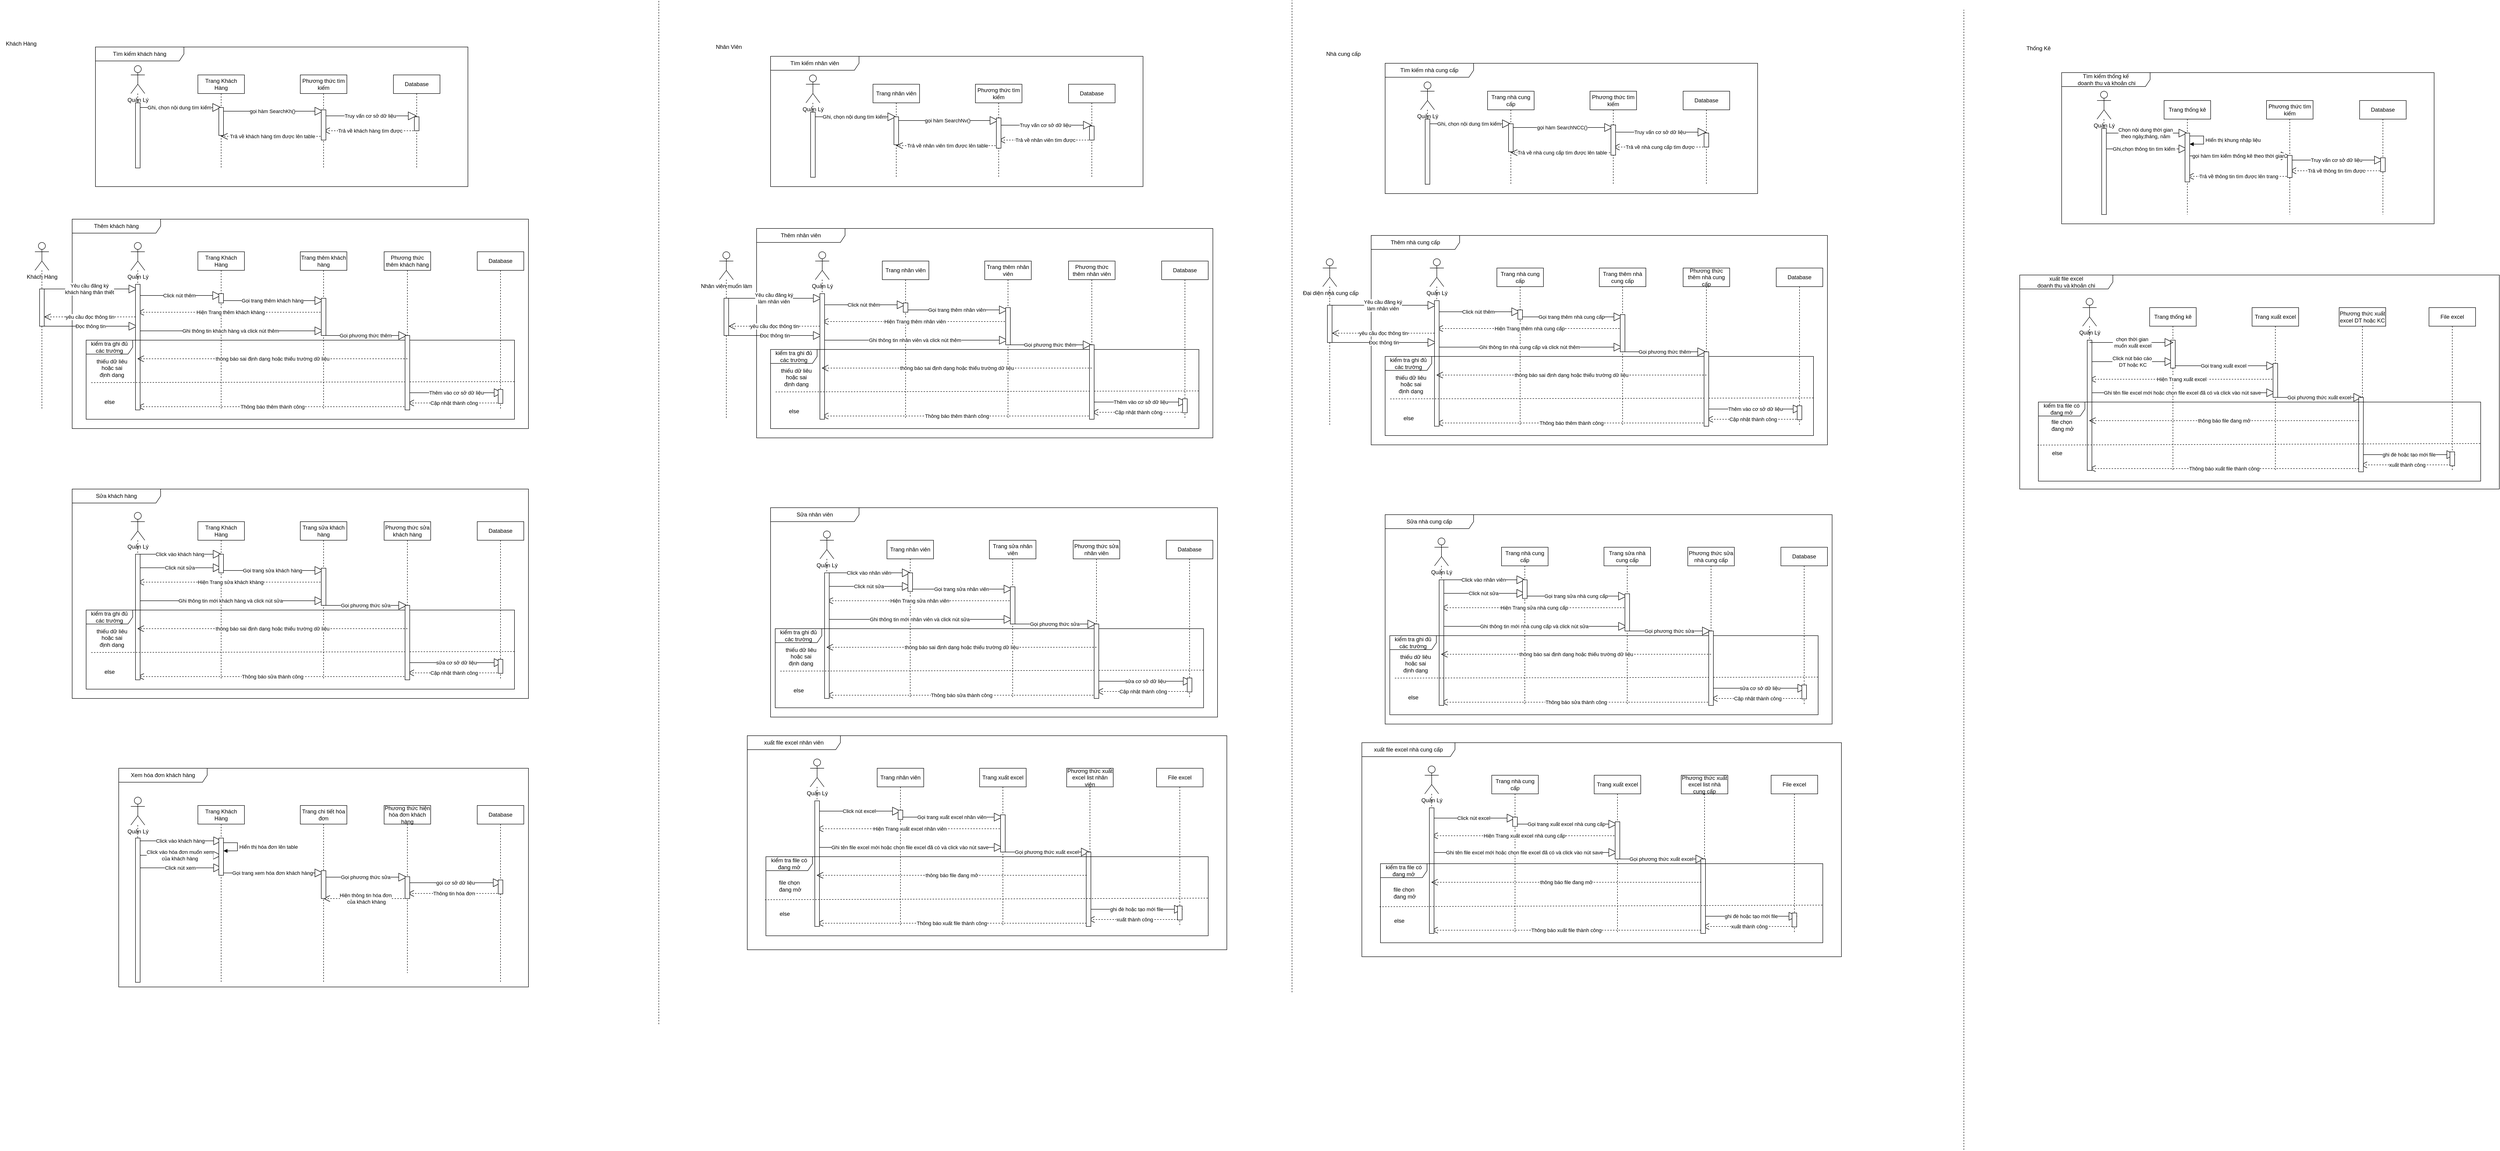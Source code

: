 <mxfile version="22.1.3" type="device" pages="2">
  <diagram name="Sequence diagram" id="qb-fEzOXYdz-C_OGCxin">
    <mxGraphModel dx="1138" dy="624" grid="1" gridSize="10" guides="1" tooltips="1" connect="1" arrows="1" fold="1" page="1" pageScale="1" pageWidth="3300" pageHeight="4681" math="0" shadow="0">
      <root>
        <mxCell id="0" />
        <mxCell id="1" parent="0" />
        <mxCell id="9B1q4WMU_UWnrOGWX7Mk-286" value="Ghi,chọn thông tin tìm kiếm&amp;nbsp;" style="endArrow=block;endSize=16;endFill=0;html=1;rounded=0;" parent="1" edge="1">
          <mxGeometry width="160" relative="1" as="geometry">
            <mxPoint x="4538.998" y="319" as="sourcePoint" />
            <mxPoint x="4723" y="319" as="targetPoint" />
          </mxGeometry>
        </mxCell>
        <mxCell id="9B1q4WMU_UWnrOGWX7Mk-60" value="Click nút sửa" style="endArrow=block;endSize=16;endFill=0;html=1;rounded=0;" parent="1" edge="1">
          <mxGeometry width="160" relative="1" as="geometry">
            <mxPoint x="321" y="1219.13" as="sourcePoint" />
            <mxPoint x="501" y="1219.13" as="targetPoint" />
          </mxGeometry>
        </mxCell>
        <mxCell id="9B1q4WMU_UWnrOGWX7Mk-58" value="Click nút xem" style="endArrow=block;endSize=16;endFill=0;html=1;rounded=0;" parent="1" edge="1">
          <mxGeometry width="160" relative="1" as="geometry">
            <mxPoint x="322" y="1864" as="sourcePoint" />
            <mxPoint x="502" y="1864" as="targetPoint" />
          </mxGeometry>
        </mxCell>
        <mxCell id="9B1q4WMU_UWnrOGWX7Mk-59" value="Click vào khách hàng" style="endArrow=block;endSize=16;endFill=0;html=1;rounded=0;" parent="1" edge="1">
          <mxGeometry width="160" relative="1" as="geometry">
            <mxPoint x="322" y="1806" as="sourcePoint" />
            <mxPoint x="502" y="1806" as="targetPoint" />
          </mxGeometry>
        </mxCell>
        <mxCell id="ymZXKqMTI3oLETOlow5w-2" value="Quản Lý" style="shape=umlActor;verticalLabelPosition=bottom;verticalAlign=top;html=1;outlineConnect=0;" parent="1" vertex="1">
          <mxGeometry x="306" y="140" width="30" height="60" as="geometry" />
        </mxCell>
        <mxCell id="ymZXKqMTI3oLETOlow5w-6" value="" style="endArrow=none;dashed=1;html=1;rounded=0;" parent="1" source="ymZXKqMTI3oLETOlow5w-2" edge="1">
          <mxGeometry width="50" height="50" relative="1" as="geometry">
            <mxPoint x="140" y="530" as="sourcePoint" />
            <mxPoint x="320" y="360" as="targetPoint" />
          </mxGeometry>
        </mxCell>
        <mxCell id="ymZXKqMTI3oLETOlow5w-7" value="Trang Khách Hàng" style="shape=umlLifeline;perimeter=lifelinePerimeter;whiteSpace=wrap;html=1;container=1;dropTarget=0;collapsible=0;recursiveResize=0;outlineConnect=0;portConstraint=eastwest;newEdgeStyle={&quot;curved&quot;:0,&quot;rounded&quot;:0};" parent="1" vertex="1">
          <mxGeometry x="450" y="160" width="100" height="200" as="geometry" />
        </mxCell>
        <mxCell id="ymZXKqMTI3oLETOlow5w-8" value="Phương thức tìm kiếm" style="shape=umlLifeline;perimeter=lifelinePerimeter;whiteSpace=wrap;html=1;container=1;dropTarget=0;collapsible=0;recursiveResize=0;outlineConnect=0;portConstraint=eastwest;newEdgeStyle={&quot;curved&quot;:0,&quot;rounded&quot;:0};" parent="1" vertex="1">
          <mxGeometry x="670" y="160" width="100" height="200" as="geometry" />
        </mxCell>
        <mxCell id="ymZXKqMTI3oLETOlow5w-9" value="Database" style="shape=umlLifeline;perimeter=lifelinePerimeter;whiteSpace=wrap;html=1;container=1;dropTarget=0;collapsible=0;recursiveResize=0;outlineConnect=0;portConstraint=eastwest;newEdgeStyle={&quot;curved&quot;:0,&quot;rounded&quot;:0};" parent="1" vertex="1">
          <mxGeometry x="870" y="160" width="100" height="200" as="geometry" />
        </mxCell>
        <mxCell id="ymZXKqMTI3oLETOlow5w-11" value="Ghi, chọn nội dung tìm kiếm" style="endArrow=block;endSize=16;endFill=0;html=1;rounded=0;" parent="1" edge="1">
          <mxGeometry width="160" relative="1" as="geometry">
            <mxPoint x="320" y="230" as="sourcePoint" />
            <mxPoint x="500" y="230" as="targetPoint" />
          </mxGeometry>
        </mxCell>
        <mxCell id="ymZXKqMTI3oLETOlow5w-13" value="gọi hàm SearchKh()" style="endArrow=block;endSize=16;endFill=0;html=1;rounded=0;" parent="1" source="ymZXKqMTI3oLETOlow5w-7" edge="1">
          <mxGeometry width="160" relative="1" as="geometry">
            <mxPoint x="520" y="238" as="sourcePoint" />
            <mxPoint x="719.5" y="238" as="targetPoint" />
          </mxGeometry>
        </mxCell>
        <mxCell id="ymZXKqMTI3oLETOlow5w-15" value="Truy vấn cơ sở dữ liệu" style="endArrow=block;endSize=16;endFill=0;html=1;rounded=0;" parent="1" source="ymZXKqMTI3oLETOlow5w-8" edge="1">
          <mxGeometry width="160" relative="1" as="geometry">
            <mxPoint x="720" y="248" as="sourcePoint" />
            <mxPoint x="920" y="248" as="targetPoint" />
          </mxGeometry>
        </mxCell>
        <mxCell id="ymZXKqMTI3oLETOlow5w-16" value="Trả về khách hàng tìm được" style="endArrow=open;endSize=12;dashed=1;html=1;rounded=0;" parent="1" edge="1">
          <mxGeometry width="160" relative="1" as="geometry">
            <mxPoint x="919.5" y="280" as="sourcePoint" />
            <mxPoint x="719.5" y="280" as="targetPoint" />
          </mxGeometry>
        </mxCell>
        <mxCell id="ymZXKqMTI3oLETOlow5w-17" value="Trả về khách hàng tìm được lên table" style="endArrow=open;endSize=12;dashed=1;html=1;rounded=0;" parent="1" target="ymZXKqMTI3oLETOlow5w-7" edge="1">
          <mxGeometry width="160" relative="1" as="geometry">
            <mxPoint x="719.5" y="292" as="sourcePoint" />
            <mxPoint x="519.5" y="292" as="targetPoint" />
          </mxGeometry>
        </mxCell>
        <mxCell id="ymZXKqMTI3oLETOlow5w-19" value="" style="whiteSpace=wrap;html=1;labelPosition=center;verticalLabelPosition=middle;align=center;verticalAlign=bottom;" parent="1" vertex="1">
          <mxGeometry x="915" y="250" width="10" height="30" as="geometry" />
        </mxCell>
        <mxCell id="ymZXKqMTI3oLETOlow5w-20" value="Tìm kiếm khách hàng" style="shape=umlFrame;whiteSpace=wrap;html=1;pointerEvents=0;width=190;height=30;" parent="1" vertex="1">
          <mxGeometry x="230" y="100" width="800" height="300" as="geometry" />
        </mxCell>
        <mxCell id="ymZXKqMTI3oLETOlow5w-33" value="Quản Lý" style="shape=umlActor;verticalLabelPosition=bottom;verticalAlign=top;html=1;outlineConnect=0;" parent="1" vertex="1">
          <mxGeometry x="306" y="520" width="30" height="60" as="geometry" />
        </mxCell>
        <mxCell id="ymZXKqMTI3oLETOlow5w-34" value="" style="endArrow=none;dashed=1;html=1;rounded=0;" parent="1" source="ymZXKqMTI3oLETOlow5w-33" edge="1">
          <mxGeometry width="50" height="50" relative="1" as="geometry">
            <mxPoint x="140" y="910" as="sourcePoint" />
            <mxPoint x="320" y="860" as="targetPoint" />
          </mxGeometry>
        </mxCell>
        <mxCell id="ymZXKqMTI3oLETOlow5w-35" value="Trang Khách Hàng" style="shape=umlLifeline;perimeter=lifelinePerimeter;whiteSpace=wrap;html=1;container=1;dropTarget=0;collapsible=0;recursiveResize=0;outlineConnect=0;portConstraint=eastwest;newEdgeStyle={&quot;curved&quot;:0,&quot;rounded&quot;:0};" parent="1" vertex="1">
          <mxGeometry x="450" y="540" width="100" height="340" as="geometry" />
        </mxCell>
        <mxCell id="ymZXKqMTI3oLETOlow5w-36" value="Trang thêm khách hàng" style="shape=umlLifeline;perimeter=lifelinePerimeter;whiteSpace=wrap;html=1;container=1;dropTarget=0;collapsible=0;recursiveResize=0;outlineConnect=0;portConstraint=eastwest;newEdgeStyle={&quot;curved&quot;:0,&quot;rounded&quot;:0};" parent="1" vertex="1">
          <mxGeometry x="670" y="540" width="100" height="340" as="geometry" />
        </mxCell>
        <mxCell id="ymZXKqMTI3oLETOlow5w-37" value="Database" style="shape=umlLifeline;perimeter=lifelinePerimeter;whiteSpace=wrap;html=1;container=1;dropTarget=0;collapsible=0;recursiveResize=0;outlineConnect=0;portConstraint=eastwest;newEdgeStyle={&quot;curved&quot;:0,&quot;rounded&quot;:0};" parent="1" vertex="1">
          <mxGeometry x="1050" y="540" width="100" height="340" as="geometry" />
        </mxCell>
        <mxCell id="ymZXKqMTI3oLETOlow5w-38" value="Click nút thêm" style="endArrow=block;endSize=16;endFill=0;html=1;rounded=0;" parent="1" edge="1">
          <mxGeometry width="160" relative="1" as="geometry">
            <mxPoint x="320" y="634" as="sourcePoint" />
            <mxPoint x="500" y="634" as="targetPoint" />
          </mxGeometry>
        </mxCell>
        <mxCell id="ymZXKqMTI3oLETOlow5w-39" value="Gọi trang thêm khách hàng" style="endArrow=block;endSize=16;endFill=0;html=1;rounded=0;" parent="1" edge="1">
          <mxGeometry width="160" relative="1" as="geometry">
            <mxPoint x="499.5" y="645" as="sourcePoint" />
            <mxPoint x="719.5" y="645" as="targetPoint" />
          </mxGeometry>
        </mxCell>
        <mxCell id="ymZXKqMTI3oLETOlow5w-45" value="Phương thức thêm khách hàng" style="shape=umlLifeline;perimeter=lifelinePerimeter;whiteSpace=wrap;html=1;container=1;dropTarget=0;collapsible=0;recursiveResize=0;outlineConnect=0;portConstraint=eastwest;newEdgeStyle={&quot;curved&quot;:0,&quot;rounded&quot;:0};" parent="1" vertex="1">
          <mxGeometry x="850" y="540" width="100" height="320" as="geometry" />
        </mxCell>
        <mxCell id="ymZXKqMTI3oLETOlow5w-46" value="Ghi thông tin khách hàng và click nút thêm" style="endArrow=block;endSize=16;endFill=0;html=1;rounded=0;" parent="1" edge="1">
          <mxGeometry width="160" relative="1" as="geometry">
            <mxPoint x="320" y="710" as="sourcePoint" />
            <mxPoint x="719.5" y="710" as="targetPoint" />
          </mxGeometry>
        </mxCell>
        <mxCell id="ymZXKqMTI3oLETOlow5w-47" value="Thêm khách hàng" style="shape=umlFrame;whiteSpace=wrap;html=1;pointerEvents=0;width=190;height=30;" parent="1" vertex="1">
          <mxGeometry x="180" y="470" width="980" height="450" as="geometry" />
        </mxCell>
        <mxCell id="ymZXKqMTI3oLETOlow5w-48" value="Khách Hàng" style="shape=umlActor;verticalLabelPosition=bottom;verticalAlign=top;html=1;outlineConnect=0;" parent="1" vertex="1">
          <mxGeometry x="100" y="520" width="30" height="60" as="geometry" />
        </mxCell>
        <mxCell id="ymZXKqMTI3oLETOlow5w-49" value="" style="endArrow=none;dashed=1;html=1;rounded=0;" parent="1" source="ymZXKqMTI3oLETOlow5w-68" edge="1">
          <mxGeometry width="50" height="50" relative="1" as="geometry">
            <mxPoint x="-66" y="910" as="sourcePoint" />
            <mxPoint x="115" y="880" as="targetPoint" />
          </mxGeometry>
        </mxCell>
        <mxCell id="ymZXKqMTI3oLETOlow5w-50" value="Yêu cầu đăng ký &lt;br&gt;khách hàng thân thiết" style="endArrow=block;endSize=16;endFill=0;html=1;rounded=0;exitX=0.25;exitY=0;exitDx=0;exitDy=0;" parent="1" source="ymZXKqMTI3oLETOlow5w-68" edge="1">
          <mxGeometry width="160" relative="1" as="geometry">
            <mxPoint x="160" y="620" as="sourcePoint" />
            <mxPoint x="320" y="620" as="targetPoint" />
          </mxGeometry>
        </mxCell>
        <mxCell id="ymZXKqMTI3oLETOlow5w-51" value="Hiện Trang thêm khách khàng" style="endArrow=open;endSize=12;dashed=1;html=1;rounded=0;" parent="1" source="ymZXKqMTI3oLETOlow5w-36" edge="1">
          <mxGeometry width="160" relative="1" as="geometry">
            <mxPoint x="390" y="650" as="sourcePoint" />
            <mxPoint x="320" y="670" as="targetPoint" />
          </mxGeometry>
        </mxCell>
        <mxCell id="ymZXKqMTI3oLETOlow5w-53" value="yêu cầu đọc thông tin" style="endArrow=open;endSize=12;dashed=1;html=1;rounded=0;entryX=1;entryY=0.75;entryDx=0;entryDy=0;" parent="1" target="ymZXKqMTI3oLETOlow5w-68" edge="1">
          <mxGeometry width="160" relative="1" as="geometry">
            <mxPoint x="316" y="680" as="sourcePoint" />
            <mxPoint x="160" y="680" as="targetPoint" />
          </mxGeometry>
        </mxCell>
        <mxCell id="ymZXKqMTI3oLETOlow5w-54" value="Đọc thông tin" style="endArrow=block;endSize=16;endFill=0;html=1;rounded=0;exitX=0.75;exitY=1;exitDx=0;exitDy=0;" parent="1" source="ymZXKqMTI3oLETOlow5w-68" edge="1">
          <mxGeometry width="160" relative="1" as="geometry">
            <mxPoint x="160" y="700" as="sourcePoint" />
            <mxPoint x="320" y="700" as="targetPoint" />
          </mxGeometry>
        </mxCell>
        <mxCell id="ymZXKqMTI3oLETOlow5w-55" value="Gọi phương thức thêm" style="endArrow=block;endSize=16;endFill=0;html=1;rounded=0;" parent="1" target="ymZXKqMTI3oLETOlow5w-45" edge="1">
          <mxGeometry width="160" relative="1" as="geometry">
            <mxPoint x="720" y="720" as="sourcePoint" />
            <mxPoint x="880" y="720" as="targetPoint" />
          </mxGeometry>
        </mxCell>
        <mxCell id="ymZXKqMTI3oLETOlow5w-56" value="Thêm vào cơ sở dữ liệu" style="endArrow=block;endSize=16;endFill=0;html=1;rounded=0;" parent="1" edge="1">
          <mxGeometry width="160" relative="1" as="geometry">
            <mxPoint x="905" y="843" as="sourcePoint" />
            <mxPoint x="1104.5" y="843" as="targetPoint" />
            <Array as="points">
              <mxPoint x="935" y="843" />
            </Array>
          </mxGeometry>
        </mxCell>
        <mxCell id="ymZXKqMTI3oLETOlow5w-57" value="Thông báo thêm thành công" style="endArrow=open;endSize=12;dashed=1;html=1;rounded=0;" parent="1" edge="1">
          <mxGeometry width="160" relative="1" as="geometry">
            <mxPoint x="899.5" y="873" as="sourcePoint" />
            <mxPoint x="320" y="873" as="targetPoint" />
          </mxGeometry>
        </mxCell>
        <mxCell id="ymZXKqMTI3oLETOlow5w-58" value="Cập nhật thành công" style="endArrow=open;endSize=12;dashed=1;html=1;rounded=0;" parent="1" edge="1">
          <mxGeometry width="160" relative="1" as="geometry">
            <mxPoint x="1099.5" y="865" as="sourcePoint" />
            <mxPoint x="900" y="865" as="targetPoint" />
          </mxGeometry>
        </mxCell>
        <mxCell id="ymZXKqMTI3oLETOlow5w-59" value="" style="whiteSpace=wrap;html=1;labelPosition=center;verticalLabelPosition=middle;align=center;verticalAlign=bottom;" parent="1" vertex="1">
          <mxGeometry x="715" y="235" width="10" height="65" as="geometry" />
        </mxCell>
        <mxCell id="ymZXKqMTI3oLETOlow5w-61" value="" style="whiteSpace=wrap;html=1;labelPosition=center;verticalLabelPosition=middle;align=center;verticalAlign=bottom;" parent="1" vertex="1">
          <mxGeometry x="495" y="230" width="10" height="60" as="geometry" />
        </mxCell>
        <mxCell id="ymZXKqMTI3oLETOlow5w-62" value="" style="whiteSpace=wrap;html=1;labelPosition=center;verticalLabelPosition=middle;align=center;verticalAlign=bottom;" parent="1" vertex="1">
          <mxGeometry x="316" y="220" width="10" height="140" as="geometry" />
        </mxCell>
        <mxCell id="ymZXKqMTI3oLETOlow5w-63" value="" style="whiteSpace=wrap;html=1;labelPosition=center;verticalLabelPosition=middle;align=center;verticalAlign=bottom;" parent="1" vertex="1">
          <mxGeometry x="316" y="610" width="10" height="270" as="geometry" />
        </mxCell>
        <mxCell id="ymZXKqMTI3oLETOlow5w-64" value="" style="whiteSpace=wrap;html=1;labelPosition=center;verticalLabelPosition=middle;align=center;verticalAlign=bottom;" parent="1" vertex="1">
          <mxGeometry x="495" y="630" width="10" height="20" as="geometry" />
        </mxCell>
        <mxCell id="ymZXKqMTI3oLETOlow5w-65" value="" style="whiteSpace=wrap;html=1;labelPosition=center;verticalLabelPosition=middle;align=center;verticalAlign=bottom;" parent="1" vertex="1">
          <mxGeometry x="715" y="640" width="10" height="80" as="geometry" />
        </mxCell>
        <mxCell id="ymZXKqMTI3oLETOlow5w-67" value="" style="whiteSpace=wrap;html=1;labelPosition=center;verticalLabelPosition=middle;align=center;verticalAlign=bottom;" parent="1" vertex="1">
          <mxGeometry x="1095" y="836" width="10" height="30" as="geometry" />
        </mxCell>
        <mxCell id="ymZXKqMTI3oLETOlow5w-69" value="" style="endArrow=none;dashed=1;html=1;rounded=0;" parent="1" source="ymZXKqMTI3oLETOlow5w-48" target="ymZXKqMTI3oLETOlow5w-68" edge="1">
          <mxGeometry width="50" height="50" relative="1" as="geometry">
            <mxPoint x="115" y="580" as="sourcePoint" />
            <mxPoint x="114" y="800" as="targetPoint" />
          </mxGeometry>
        </mxCell>
        <mxCell id="ymZXKqMTI3oLETOlow5w-68" value="" style="whiteSpace=wrap;html=1;labelPosition=center;verticalLabelPosition=middle;align=center;verticalAlign=bottom;" parent="1" vertex="1">
          <mxGeometry x="110" y="620" width="10" height="80" as="geometry" />
        </mxCell>
        <mxCell id="ymZXKqMTI3oLETOlow5w-74" value="" style="endArrow=none;dashed=1;html=1;rounded=0;exitX=0.001;exitY=0.613;exitDx=0;exitDy=0;exitPerimeter=0;entryX=1;entryY=0.571;entryDx=0;entryDy=0;entryPerimeter=0;" parent="1" edge="1">
          <mxGeometry width="50" height="50" relative="1" as="geometry">
            <mxPoint x="220.91" y="821.21" as="sourcePoint" />
            <mxPoint x="1130" y="819.07" as="targetPoint" />
          </mxGeometry>
        </mxCell>
        <mxCell id="ymZXKqMTI3oLETOlow5w-73" value="kiểm tra ghi đủ các trường" style="shape=umlFrame;whiteSpace=wrap;html=1;pointerEvents=0;width=100;height=30;" parent="1" vertex="1">
          <mxGeometry x="210" y="730" width="920" height="170" as="geometry" />
        </mxCell>
        <mxCell id="ymZXKqMTI3oLETOlow5w-66" value="" style="whiteSpace=wrap;html=1;labelPosition=center;verticalLabelPosition=middle;align=center;verticalAlign=bottom;" parent="1" vertex="1">
          <mxGeometry x="895" y="720" width="10" height="160" as="geometry" />
        </mxCell>
        <mxCell id="ymZXKqMTI3oLETOlow5w-78" value="thiếu dữ liêu&lt;br&gt;hoặc sai &lt;br&gt;định dạng" style="text;html=1;align=center;verticalAlign=middle;resizable=0;points=[];autosize=1;strokeColor=none;fillColor=none;" parent="1" vertex="1">
          <mxGeometry x="220" y="760" width="90" height="60" as="geometry" />
        </mxCell>
        <mxCell id="ymZXKqMTI3oLETOlow5w-79" value="else" style="text;html=1;align=center;verticalAlign=middle;resizable=0;points=[];autosize=1;strokeColor=none;fillColor=none;" parent="1" vertex="1">
          <mxGeometry x="235" y="848" width="50" height="30" as="geometry" />
        </mxCell>
        <mxCell id="ymZXKqMTI3oLETOlow5w-72" value="thông báo sai định dạng hoặc thiếu trường dữ liệu" style="endArrow=open;endSize=12;dashed=1;html=1;rounded=0;" parent="1" edge="1">
          <mxGeometry width="160" relative="1" as="geometry">
            <mxPoint x="900" y="770" as="sourcePoint" />
            <mxPoint x="320" y="770" as="targetPoint" />
          </mxGeometry>
        </mxCell>
        <mxCell id="9B1q4WMU_UWnrOGWX7Mk-1" value="Quản Lý" style="shape=umlActor;verticalLabelPosition=bottom;verticalAlign=top;html=1;outlineConnect=0;" parent="1" vertex="1">
          <mxGeometry x="306" y="1100" width="30" height="60" as="geometry" />
        </mxCell>
        <mxCell id="9B1q4WMU_UWnrOGWX7Mk-2" value="" style="endArrow=none;dashed=1;html=1;rounded=0;" parent="1" source="9B1q4WMU_UWnrOGWX7Mk-1" edge="1">
          <mxGeometry width="50" height="50" relative="1" as="geometry">
            <mxPoint x="140" y="1490" as="sourcePoint" />
            <mxPoint x="320" y="1440" as="targetPoint" />
          </mxGeometry>
        </mxCell>
        <mxCell id="9B1q4WMU_UWnrOGWX7Mk-3" value="Trang Khách Hàng" style="shape=umlLifeline;perimeter=lifelinePerimeter;whiteSpace=wrap;html=1;container=1;dropTarget=0;collapsible=0;recursiveResize=0;outlineConnect=0;portConstraint=eastwest;newEdgeStyle={&quot;curved&quot;:0,&quot;rounded&quot;:0};" parent="1" vertex="1">
          <mxGeometry x="450" y="1120" width="100" height="340" as="geometry" />
        </mxCell>
        <mxCell id="9B1q4WMU_UWnrOGWX7Mk-4" value="Trang sửa khách hàng" style="shape=umlLifeline;perimeter=lifelinePerimeter;whiteSpace=wrap;html=1;container=1;dropTarget=0;collapsible=0;recursiveResize=0;outlineConnect=0;portConstraint=eastwest;newEdgeStyle={&quot;curved&quot;:0,&quot;rounded&quot;:0};" parent="1" vertex="1">
          <mxGeometry x="670" y="1120" width="100" height="340" as="geometry" />
        </mxCell>
        <mxCell id="9B1q4WMU_UWnrOGWX7Mk-5" value="Database" style="shape=umlLifeline;perimeter=lifelinePerimeter;whiteSpace=wrap;html=1;container=1;dropTarget=0;collapsible=0;recursiveResize=0;outlineConnect=0;portConstraint=eastwest;newEdgeStyle={&quot;curved&quot;:0,&quot;rounded&quot;:0};" parent="1" vertex="1">
          <mxGeometry x="1050" y="1120" width="100" height="340" as="geometry" />
        </mxCell>
        <mxCell id="9B1q4WMU_UWnrOGWX7Mk-6" value="Click vào khách hàng" style="endArrow=block;endSize=16;endFill=0;html=1;rounded=0;" parent="1" edge="1">
          <mxGeometry width="160" relative="1" as="geometry">
            <mxPoint x="321" y="1190" as="sourcePoint" />
            <mxPoint x="501" y="1190" as="targetPoint" />
          </mxGeometry>
        </mxCell>
        <mxCell id="9B1q4WMU_UWnrOGWX7Mk-7" value="Gọi trang sửa khách hàng" style="endArrow=block;endSize=16;endFill=0;html=1;rounded=0;" parent="1" edge="1">
          <mxGeometry width="160" relative="1" as="geometry">
            <mxPoint x="499.5" y="1225" as="sourcePoint" />
            <mxPoint x="719.5" y="1225" as="targetPoint" />
          </mxGeometry>
        </mxCell>
        <mxCell id="9B1q4WMU_UWnrOGWX7Mk-8" value="Phương thức sửa khách hàng" style="shape=umlLifeline;perimeter=lifelinePerimeter;whiteSpace=wrap;html=1;container=1;dropTarget=0;collapsible=0;recursiveResize=0;outlineConnect=0;portConstraint=eastwest;newEdgeStyle={&quot;curved&quot;:0,&quot;rounded&quot;:0};" parent="1" vertex="1">
          <mxGeometry x="850" y="1120" width="100" height="320" as="geometry" />
        </mxCell>
        <mxCell id="9B1q4WMU_UWnrOGWX7Mk-9" value="Ghi thông tin mới khách hàng và click nút sửa" style="endArrow=block;endSize=16;endFill=0;html=1;rounded=0;" parent="1" edge="1">
          <mxGeometry width="160" relative="1" as="geometry">
            <mxPoint x="320" y="1290" as="sourcePoint" />
            <mxPoint x="719.5" y="1290" as="targetPoint" />
          </mxGeometry>
        </mxCell>
        <mxCell id="9B1q4WMU_UWnrOGWX7Mk-10" value="Sửa khách hàng" style="shape=umlFrame;whiteSpace=wrap;html=1;pointerEvents=0;width=190;height=30;" parent="1" vertex="1">
          <mxGeometry x="180" y="1050" width="980" height="450" as="geometry" />
        </mxCell>
        <mxCell id="9B1q4WMU_UWnrOGWX7Mk-14" value="Hiện Trang sửa khách khàng" style="endArrow=open;endSize=12;dashed=1;html=1;rounded=0;" parent="1" source="9B1q4WMU_UWnrOGWX7Mk-4" edge="1">
          <mxGeometry width="160" relative="1" as="geometry">
            <mxPoint x="390" y="1230" as="sourcePoint" />
            <mxPoint x="320" y="1250" as="targetPoint" />
          </mxGeometry>
        </mxCell>
        <mxCell id="9B1q4WMU_UWnrOGWX7Mk-17" value="Gọi phương thức sửa" style="endArrow=block;endSize=16;endFill=0;html=1;rounded=0;" parent="1" target="9B1q4WMU_UWnrOGWX7Mk-8" edge="1">
          <mxGeometry width="160" relative="1" as="geometry">
            <mxPoint x="720" y="1300" as="sourcePoint" />
            <mxPoint x="880" y="1300" as="targetPoint" />
          </mxGeometry>
        </mxCell>
        <mxCell id="9B1q4WMU_UWnrOGWX7Mk-18" value="sửa cơ sở dữ liệu" style="endArrow=block;endSize=16;endFill=0;html=1;rounded=0;" parent="1" edge="1">
          <mxGeometry width="160" relative="1" as="geometry">
            <mxPoint x="905" y="1423" as="sourcePoint" />
            <mxPoint x="1104.5" y="1423" as="targetPoint" />
            <Array as="points">
              <mxPoint x="935" y="1423" />
            </Array>
          </mxGeometry>
        </mxCell>
        <mxCell id="9B1q4WMU_UWnrOGWX7Mk-19" value="Thông báo sửa thành công" style="endArrow=open;endSize=12;dashed=1;html=1;rounded=0;" parent="1" edge="1">
          <mxGeometry width="160" relative="1" as="geometry">
            <mxPoint x="899.5" y="1453" as="sourcePoint" />
            <mxPoint x="320" y="1453" as="targetPoint" />
          </mxGeometry>
        </mxCell>
        <mxCell id="9B1q4WMU_UWnrOGWX7Mk-20" value="Cập nhật thành công" style="endArrow=open;endSize=12;dashed=1;html=1;rounded=0;" parent="1" edge="1">
          <mxGeometry width="160" relative="1" as="geometry">
            <mxPoint x="1099.5" y="1445" as="sourcePoint" />
            <mxPoint x="900" y="1445" as="targetPoint" />
          </mxGeometry>
        </mxCell>
        <mxCell id="9B1q4WMU_UWnrOGWX7Mk-21" value="" style="whiteSpace=wrap;html=1;labelPosition=center;verticalLabelPosition=middle;align=center;verticalAlign=bottom;" parent="1" vertex="1">
          <mxGeometry x="316" y="1190" width="10" height="270" as="geometry" />
        </mxCell>
        <mxCell id="9B1q4WMU_UWnrOGWX7Mk-22" value="" style="whiteSpace=wrap;html=1;labelPosition=center;verticalLabelPosition=middle;align=center;verticalAlign=bottom;" parent="1" vertex="1">
          <mxGeometry x="495" y="1190" width="10" height="40" as="geometry" />
        </mxCell>
        <mxCell id="9B1q4WMU_UWnrOGWX7Mk-23" value="" style="whiteSpace=wrap;html=1;labelPosition=center;verticalLabelPosition=middle;align=center;verticalAlign=bottom;" parent="1" vertex="1">
          <mxGeometry x="715" y="1220" width="10" height="80" as="geometry" />
        </mxCell>
        <mxCell id="9B1q4WMU_UWnrOGWX7Mk-24" value="" style="whiteSpace=wrap;html=1;labelPosition=center;verticalLabelPosition=middle;align=center;verticalAlign=bottom;" parent="1" vertex="1">
          <mxGeometry x="1095" y="1416" width="10" height="30" as="geometry" />
        </mxCell>
        <mxCell id="9B1q4WMU_UWnrOGWX7Mk-27" value="" style="endArrow=none;dashed=1;html=1;rounded=0;exitX=0.001;exitY=0.613;exitDx=0;exitDy=0;exitPerimeter=0;entryX=1;entryY=0.571;entryDx=0;entryDy=0;entryPerimeter=0;" parent="1" edge="1">
          <mxGeometry width="50" height="50" relative="1" as="geometry">
            <mxPoint x="220.91" y="1401.21" as="sourcePoint" />
            <mxPoint x="1130" y="1399.07" as="targetPoint" />
          </mxGeometry>
        </mxCell>
        <mxCell id="9B1q4WMU_UWnrOGWX7Mk-28" value="kiểm tra ghi đủ các trường" style="shape=umlFrame;whiteSpace=wrap;html=1;pointerEvents=0;width=100;height=30;" parent="1" vertex="1">
          <mxGeometry x="210" y="1310" width="920" height="170" as="geometry" />
        </mxCell>
        <mxCell id="9B1q4WMU_UWnrOGWX7Mk-29" value="" style="whiteSpace=wrap;html=1;labelPosition=center;verticalLabelPosition=middle;align=center;verticalAlign=bottom;" parent="1" vertex="1">
          <mxGeometry x="895" y="1300" width="10" height="160" as="geometry" />
        </mxCell>
        <mxCell id="9B1q4WMU_UWnrOGWX7Mk-30" value="thiếu dữ liêu&lt;br&gt;hoặc sai &lt;br&gt;định dạng" style="text;html=1;align=center;verticalAlign=middle;resizable=0;points=[];autosize=1;strokeColor=none;fillColor=none;" parent="1" vertex="1">
          <mxGeometry x="220" y="1340" width="90" height="60" as="geometry" />
        </mxCell>
        <mxCell id="9B1q4WMU_UWnrOGWX7Mk-31" value="else" style="text;html=1;align=center;verticalAlign=middle;resizable=0;points=[];autosize=1;strokeColor=none;fillColor=none;" parent="1" vertex="1">
          <mxGeometry x="235" y="1428" width="50" height="30" as="geometry" />
        </mxCell>
        <mxCell id="9B1q4WMU_UWnrOGWX7Mk-32" value="thông báo sai định dạng hoặc thiếu trường dữ liệu" style="endArrow=open;endSize=12;dashed=1;html=1;rounded=0;" parent="1" edge="1">
          <mxGeometry width="160" relative="1" as="geometry">
            <mxPoint x="900" y="1350" as="sourcePoint" />
            <mxPoint x="320" y="1350" as="targetPoint" />
          </mxGeometry>
        </mxCell>
        <mxCell id="9B1q4WMU_UWnrOGWX7Mk-33" value="Quản Lý" style="shape=umlActor;verticalLabelPosition=bottom;verticalAlign=top;html=1;outlineConnect=0;" parent="1" vertex="1">
          <mxGeometry x="306" y="1712" width="30" height="60" as="geometry" />
        </mxCell>
        <mxCell id="9B1q4WMU_UWnrOGWX7Mk-34" value="" style="endArrow=none;dashed=1;html=1;rounded=0;" parent="1" source="9B1q4WMU_UWnrOGWX7Mk-33" edge="1">
          <mxGeometry width="50" height="50" relative="1" as="geometry">
            <mxPoint x="140" y="2140" as="sourcePoint" />
            <mxPoint x="320" y="2090" as="targetPoint" />
          </mxGeometry>
        </mxCell>
        <mxCell id="9B1q4WMU_UWnrOGWX7Mk-35" value="Trang Khách Hàng" style="shape=umlLifeline;perimeter=lifelinePerimeter;whiteSpace=wrap;html=1;container=1;dropTarget=0;collapsible=0;recursiveResize=0;outlineConnect=0;portConstraint=eastwest;newEdgeStyle={&quot;curved&quot;:0,&quot;rounded&quot;:0};" parent="1" vertex="1">
          <mxGeometry x="450" y="1730" width="100" height="380" as="geometry" />
        </mxCell>
        <mxCell id="9B1q4WMU_UWnrOGWX7Mk-36" value="Trang chi tiết hóa đơn" style="shape=umlLifeline;perimeter=lifelinePerimeter;whiteSpace=wrap;html=1;container=1;dropTarget=0;collapsible=0;recursiveResize=0;outlineConnect=0;portConstraint=eastwest;newEdgeStyle={&quot;curved&quot;:0,&quot;rounded&quot;:0};" parent="1" vertex="1">
          <mxGeometry x="670" y="1730" width="100" height="380" as="geometry" />
        </mxCell>
        <mxCell id="9B1q4WMU_UWnrOGWX7Mk-37" value="Database" style="shape=umlLifeline;perimeter=lifelinePerimeter;whiteSpace=wrap;html=1;container=1;dropTarget=0;collapsible=0;recursiveResize=0;outlineConnect=0;portConstraint=eastwest;newEdgeStyle={&quot;curved&quot;:0,&quot;rounded&quot;:0};" parent="1" vertex="1">
          <mxGeometry x="1050" y="1730" width="100" height="380" as="geometry" />
        </mxCell>
        <mxCell id="9B1q4WMU_UWnrOGWX7Mk-38" value="Click váo hóa đơn muốn xem &lt;br&gt;của khách hàng" style="endArrow=block;endSize=16;endFill=0;html=1;rounded=0;" parent="1" edge="1">
          <mxGeometry width="160" relative="1" as="geometry">
            <mxPoint x="321" y="1837" as="sourcePoint" />
            <mxPoint x="501" y="1837" as="targetPoint" />
          </mxGeometry>
        </mxCell>
        <mxCell id="9B1q4WMU_UWnrOGWX7Mk-39" value="Gọi trang xem hóa đơn khách hàng" style="endArrow=block;endSize=16;endFill=0;html=1;rounded=0;" parent="1" edge="1">
          <mxGeometry width="160" relative="1" as="geometry">
            <mxPoint x="499.5" y="1875" as="sourcePoint" />
            <mxPoint x="719.5" y="1875" as="targetPoint" />
          </mxGeometry>
        </mxCell>
        <mxCell id="9B1q4WMU_UWnrOGWX7Mk-40" value="Phương thức hiện hóa đơn khách hàng" style="shape=umlLifeline;perimeter=lifelinePerimeter;whiteSpace=wrap;html=1;container=1;dropTarget=0;collapsible=0;recursiveResize=0;outlineConnect=0;portConstraint=eastwest;newEdgeStyle={&quot;curved&quot;:0,&quot;rounded&quot;:0};" parent="1" vertex="1">
          <mxGeometry x="850" y="1730" width="100" height="360" as="geometry" />
        </mxCell>
        <mxCell id="9B1q4WMU_UWnrOGWX7Mk-42" value="Xem hóa đơn khách hàng" style="shape=umlFrame;whiteSpace=wrap;html=1;pointerEvents=0;width=190;height=30;" parent="1" vertex="1">
          <mxGeometry x="280" y="1650" width="880" height="470" as="geometry" />
        </mxCell>
        <mxCell id="9B1q4WMU_UWnrOGWX7Mk-43" value="Hiện thông tin hóa đơn&lt;br&gt;&amp;nbsp;của khách khàng" style="endArrow=open;endSize=12;dashed=1;html=1;rounded=0;" parent="1" edge="1">
          <mxGeometry width="160" relative="1" as="geometry">
            <mxPoint x="899.5" y="1930" as="sourcePoint" />
            <mxPoint x="719.63" y="1930" as="targetPoint" />
          </mxGeometry>
        </mxCell>
        <mxCell id="9B1q4WMU_UWnrOGWX7Mk-44" value="Gọi phương thức sửa" style="endArrow=block;endSize=16;endFill=0;html=1;rounded=0;" parent="1" edge="1">
          <mxGeometry width="160" relative="1" as="geometry">
            <mxPoint x="720" y="1884" as="sourcePoint" />
            <mxPoint x="899.5" y="1884" as="targetPoint" />
          </mxGeometry>
        </mxCell>
        <mxCell id="9B1q4WMU_UWnrOGWX7Mk-45" value="gọi cơ sở dữ liệu" style="endArrow=block;endSize=16;endFill=0;html=1;rounded=0;" parent="1" edge="1">
          <mxGeometry width="160" relative="1" as="geometry">
            <mxPoint x="903" y="1896" as="sourcePoint" />
            <mxPoint x="1102.5" y="1896" as="targetPoint" />
            <Array as="points">
              <mxPoint x="933" y="1896" />
            </Array>
          </mxGeometry>
        </mxCell>
        <mxCell id="9B1q4WMU_UWnrOGWX7Mk-47" value="Thông tin hóa đơn" style="endArrow=open;endSize=12;dashed=1;html=1;rounded=0;" parent="1" edge="1">
          <mxGeometry width="160" relative="1" as="geometry">
            <mxPoint x="1099.5" y="1919" as="sourcePoint" />
            <mxPoint x="900" y="1919" as="targetPoint" />
          </mxGeometry>
        </mxCell>
        <mxCell id="9B1q4WMU_UWnrOGWX7Mk-48" value="" style="whiteSpace=wrap;html=1;labelPosition=center;verticalLabelPosition=middle;align=center;verticalAlign=bottom;" parent="1" vertex="1">
          <mxGeometry x="316" y="1800" width="10" height="310" as="geometry" />
        </mxCell>
        <mxCell id="9B1q4WMU_UWnrOGWX7Mk-49" value="" style="whiteSpace=wrap;html=1;labelPosition=center;verticalLabelPosition=middle;align=center;verticalAlign=bottom;" parent="1" vertex="1">
          <mxGeometry x="495" y="1800" width="10" height="80" as="geometry" />
        </mxCell>
        <mxCell id="9B1q4WMU_UWnrOGWX7Mk-50" value="" style="whiteSpace=wrap;html=1;labelPosition=center;verticalLabelPosition=middle;align=center;verticalAlign=bottom;" parent="1" vertex="1">
          <mxGeometry x="715" y="1870" width="10" height="60" as="geometry" />
        </mxCell>
        <mxCell id="9B1q4WMU_UWnrOGWX7Mk-51" value="" style="whiteSpace=wrap;html=1;labelPosition=center;verticalLabelPosition=middle;align=center;verticalAlign=bottom;" parent="1" vertex="1">
          <mxGeometry x="1095" y="1890" width="10" height="30" as="geometry" />
        </mxCell>
        <mxCell id="9B1q4WMU_UWnrOGWX7Mk-54" value="" style="whiteSpace=wrap;html=1;labelPosition=center;verticalLabelPosition=middle;align=center;verticalAlign=bottom;" parent="1" vertex="1">
          <mxGeometry x="895" y="1883" width="10" height="47" as="geometry" />
        </mxCell>
        <mxCell id="9B1q4WMU_UWnrOGWX7Mk-62" value="" style="endArrow=none;dashed=1;html=1;rounded=0;" parent="1" edge="1">
          <mxGeometry width="50" height="50" relative="1" as="geometry">
            <mxPoint x="1440" y="2200" as="sourcePoint" />
            <mxPoint x="1440" as="targetPoint" />
          </mxGeometry>
        </mxCell>
        <mxCell id="9B1q4WMU_UWnrOGWX7Mk-63" value="Khách Hàng" style="text;html=1;align=center;verticalAlign=middle;resizable=0;points=[];autosize=1;strokeColor=none;fillColor=none;" parent="1" vertex="1">
          <mxGeometry x="25" y="78" width="90" height="30" as="geometry" />
        </mxCell>
        <mxCell id="9B1q4WMU_UWnrOGWX7Mk-64" value="Nhân Viên" style="text;html=1;align=center;verticalAlign=middle;resizable=0;points=[];autosize=1;strokeColor=none;fillColor=none;" parent="1" vertex="1">
          <mxGeometry x="1550" y="85" width="80" height="30" as="geometry" />
        </mxCell>
        <mxCell id="9B1q4WMU_UWnrOGWX7Mk-65" value="Quản Lý" style="shape=umlActor;verticalLabelPosition=bottom;verticalAlign=top;html=1;outlineConnect=0;" parent="1" vertex="1">
          <mxGeometry x="1756" y="160" width="30" height="60" as="geometry" />
        </mxCell>
        <mxCell id="9B1q4WMU_UWnrOGWX7Mk-66" value="" style="endArrow=none;dashed=1;html=1;rounded=0;" parent="1" source="9B1q4WMU_UWnrOGWX7Mk-65" edge="1">
          <mxGeometry width="50" height="50" relative="1" as="geometry">
            <mxPoint x="1590" y="550" as="sourcePoint" />
            <mxPoint x="1770" y="380" as="targetPoint" />
          </mxGeometry>
        </mxCell>
        <mxCell id="9B1q4WMU_UWnrOGWX7Mk-67" value="Trang nhân viên" style="shape=umlLifeline;perimeter=lifelinePerimeter;whiteSpace=wrap;html=1;container=1;dropTarget=0;collapsible=0;recursiveResize=0;outlineConnect=0;portConstraint=eastwest;newEdgeStyle={&quot;curved&quot;:0,&quot;rounded&quot;:0};" parent="1" vertex="1">
          <mxGeometry x="1900" y="180" width="100" height="200" as="geometry" />
        </mxCell>
        <mxCell id="9B1q4WMU_UWnrOGWX7Mk-68" value="Phương thức tìm kiếm" style="shape=umlLifeline;perimeter=lifelinePerimeter;whiteSpace=wrap;html=1;container=1;dropTarget=0;collapsible=0;recursiveResize=0;outlineConnect=0;portConstraint=eastwest;newEdgeStyle={&quot;curved&quot;:0,&quot;rounded&quot;:0};" parent="1" vertex="1">
          <mxGeometry x="2120" y="180" width="100" height="200" as="geometry" />
        </mxCell>
        <mxCell id="9B1q4WMU_UWnrOGWX7Mk-69" value="Database" style="shape=umlLifeline;perimeter=lifelinePerimeter;whiteSpace=wrap;html=1;container=1;dropTarget=0;collapsible=0;recursiveResize=0;outlineConnect=0;portConstraint=eastwest;newEdgeStyle={&quot;curved&quot;:0,&quot;rounded&quot;:0};" parent="1" vertex="1">
          <mxGeometry x="2320" y="180" width="100" height="200" as="geometry" />
        </mxCell>
        <mxCell id="9B1q4WMU_UWnrOGWX7Mk-70" value="Ghi, chọn nội dung tìm kiếm" style="endArrow=block;endSize=16;endFill=0;html=1;rounded=0;" parent="1" edge="1">
          <mxGeometry width="160" relative="1" as="geometry">
            <mxPoint x="1770" y="250" as="sourcePoint" />
            <mxPoint x="1950" y="250" as="targetPoint" />
          </mxGeometry>
        </mxCell>
        <mxCell id="9B1q4WMU_UWnrOGWX7Mk-71" value="gọi hàm SearchNv()" style="endArrow=block;endSize=16;endFill=0;html=1;rounded=0;" parent="1" source="9B1q4WMU_UWnrOGWX7Mk-67" edge="1">
          <mxGeometry width="160" relative="1" as="geometry">
            <mxPoint x="1970" y="258" as="sourcePoint" />
            <mxPoint x="2169.5" y="258" as="targetPoint" />
          </mxGeometry>
        </mxCell>
        <mxCell id="9B1q4WMU_UWnrOGWX7Mk-72" value="Truy vấn cơ sở dữ liệu" style="endArrow=block;endSize=16;endFill=0;html=1;rounded=0;" parent="1" source="9B1q4WMU_UWnrOGWX7Mk-68" edge="1">
          <mxGeometry width="160" relative="1" as="geometry">
            <mxPoint x="2170" y="268" as="sourcePoint" />
            <mxPoint x="2370" y="268" as="targetPoint" />
          </mxGeometry>
        </mxCell>
        <mxCell id="9B1q4WMU_UWnrOGWX7Mk-73" value="Trả về nhân viên tìm được" style="endArrow=open;endSize=12;dashed=1;html=1;rounded=0;" parent="1" edge="1">
          <mxGeometry width="160" relative="1" as="geometry">
            <mxPoint x="2369.5" y="300" as="sourcePoint" />
            <mxPoint x="2169.5" y="300" as="targetPoint" />
          </mxGeometry>
        </mxCell>
        <mxCell id="9B1q4WMU_UWnrOGWX7Mk-74" value="Trả về nhân viên tìm được lên table" style="endArrow=open;endSize=12;dashed=1;html=1;rounded=0;" parent="1" target="9B1q4WMU_UWnrOGWX7Mk-67" edge="1">
          <mxGeometry width="160" relative="1" as="geometry">
            <mxPoint x="2169.5" y="312" as="sourcePoint" />
            <mxPoint x="1969.5" y="312" as="targetPoint" />
          </mxGeometry>
        </mxCell>
        <mxCell id="9B1q4WMU_UWnrOGWX7Mk-75" value="" style="whiteSpace=wrap;html=1;labelPosition=center;verticalLabelPosition=middle;align=center;verticalAlign=bottom;" parent="1" vertex="1">
          <mxGeometry x="2365" y="270" width="10" height="30" as="geometry" />
        </mxCell>
        <mxCell id="9B1q4WMU_UWnrOGWX7Mk-76" value="Tìm kiếm nhân viên" style="shape=umlFrame;whiteSpace=wrap;html=1;pointerEvents=0;width=190;height=30;" parent="1" vertex="1">
          <mxGeometry x="1680" y="120" width="800" height="280" as="geometry" />
        </mxCell>
        <mxCell id="9B1q4WMU_UWnrOGWX7Mk-78" value="" style="whiteSpace=wrap;html=1;labelPosition=center;verticalLabelPosition=middle;align=center;verticalAlign=bottom;" parent="1" vertex="1">
          <mxGeometry x="2165" y="252.5" width="10" height="65" as="geometry" />
        </mxCell>
        <mxCell id="9B1q4WMU_UWnrOGWX7Mk-79" value="" style="whiteSpace=wrap;html=1;labelPosition=center;verticalLabelPosition=middle;align=center;verticalAlign=bottom;" parent="1" vertex="1">
          <mxGeometry x="1945" y="250" width="10" height="60" as="geometry" />
        </mxCell>
        <mxCell id="9B1q4WMU_UWnrOGWX7Mk-80" value="" style="whiteSpace=wrap;html=1;labelPosition=center;verticalLabelPosition=middle;align=center;verticalAlign=bottom;" parent="1" vertex="1">
          <mxGeometry x="1766" y="240" width="10" height="140" as="geometry" />
        </mxCell>
        <mxCell id="9B1q4WMU_UWnrOGWX7Mk-84" value="Quản Lý" style="shape=umlActor;verticalLabelPosition=bottom;verticalAlign=top;html=1;outlineConnect=0;" parent="1" vertex="1">
          <mxGeometry x="1776" y="540" width="30" height="60" as="geometry" />
        </mxCell>
        <mxCell id="9B1q4WMU_UWnrOGWX7Mk-85" value="" style="endArrow=none;dashed=1;html=1;rounded=0;" parent="1" source="9B1q4WMU_UWnrOGWX7Mk-84" edge="1">
          <mxGeometry width="50" height="50" relative="1" as="geometry">
            <mxPoint x="1610" y="930" as="sourcePoint" />
            <mxPoint x="1790" y="880" as="targetPoint" />
          </mxGeometry>
        </mxCell>
        <mxCell id="9B1q4WMU_UWnrOGWX7Mk-86" value="Trang nhân viên" style="shape=umlLifeline;perimeter=lifelinePerimeter;whiteSpace=wrap;html=1;container=1;dropTarget=0;collapsible=0;recursiveResize=0;outlineConnect=0;portConstraint=eastwest;newEdgeStyle={&quot;curved&quot;:0,&quot;rounded&quot;:0};" parent="1" vertex="1">
          <mxGeometry x="1920" y="560" width="100" height="340" as="geometry" />
        </mxCell>
        <mxCell id="9B1q4WMU_UWnrOGWX7Mk-87" value="Trang thêm nhân viên" style="shape=umlLifeline;perimeter=lifelinePerimeter;whiteSpace=wrap;html=1;container=1;dropTarget=0;collapsible=0;recursiveResize=0;outlineConnect=0;portConstraint=eastwest;newEdgeStyle={&quot;curved&quot;:0,&quot;rounded&quot;:0};" parent="1" vertex="1">
          <mxGeometry x="2140" y="560" width="100" height="340" as="geometry" />
        </mxCell>
        <mxCell id="9B1q4WMU_UWnrOGWX7Mk-88" value="Database" style="shape=umlLifeline;perimeter=lifelinePerimeter;whiteSpace=wrap;html=1;container=1;dropTarget=0;collapsible=0;recursiveResize=0;outlineConnect=0;portConstraint=eastwest;newEdgeStyle={&quot;curved&quot;:0,&quot;rounded&quot;:0};" parent="1" vertex="1">
          <mxGeometry x="2520" y="560" width="100" height="340" as="geometry" />
        </mxCell>
        <mxCell id="9B1q4WMU_UWnrOGWX7Mk-89" value="Click nút thêm" style="endArrow=block;endSize=16;endFill=0;html=1;rounded=0;" parent="1" edge="1">
          <mxGeometry width="160" relative="1" as="geometry">
            <mxPoint x="1790" y="654" as="sourcePoint" />
            <mxPoint x="1970" y="654" as="targetPoint" />
          </mxGeometry>
        </mxCell>
        <mxCell id="9B1q4WMU_UWnrOGWX7Mk-90" value="Gọi trang thêm nhân viên" style="endArrow=block;endSize=16;endFill=0;html=1;rounded=0;" parent="1" edge="1">
          <mxGeometry width="160" relative="1" as="geometry">
            <mxPoint x="1969.5" y="665" as="sourcePoint" />
            <mxPoint x="2189.5" y="665" as="targetPoint" />
          </mxGeometry>
        </mxCell>
        <mxCell id="9B1q4WMU_UWnrOGWX7Mk-91" value="Phương thức thêm nhân viên" style="shape=umlLifeline;perimeter=lifelinePerimeter;whiteSpace=wrap;html=1;container=1;dropTarget=0;collapsible=0;recursiveResize=0;outlineConnect=0;portConstraint=eastwest;newEdgeStyle={&quot;curved&quot;:0,&quot;rounded&quot;:0};" parent="1" vertex="1">
          <mxGeometry x="2320" y="560" width="100" height="320" as="geometry" />
        </mxCell>
        <mxCell id="9B1q4WMU_UWnrOGWX7Mk-92" value="Ghi thông tin nhân viên và click nút thêm" style="endArrow=block;endSize=16;endFill=0;html=1;rounded=0;" parent="1" edge="1">
          <mxGeometry width="160" relative="1" as="geometry">
            <mxPoint x="1790" y="730" as="sourcePoint" />
            <mxPoint x="2189.5" y="730" as="targetPoint" />
          </mxGeometry>
        </mxCell>
        <mxCell id="9B1q4WMU_UWnrOGWX7Mk-93" value="Thêm nhân viên" style="shape=umlFrame;whiteSpace=wrap;html=1;pointerEvents=0;width=190;height=30;" parent="1" vertex="1">
          <mxGeometry x="1650" y="490" width="980" height="450" as="geometry" />
        </mxCell>
        <mxCell id="9B1q4WMU_UWnrOGWX7Mk-94" value="Nhân viên muốn làm" style="shape=umlActor;verticalLabelPosition=bottom;verticalAlign=top;html=1;outlineConnect=0;" parent="1" vertex="1">
          <mxGeometry x="1570" y="540" width="30" height="60" as="geometry" />
        </mxCell>
        <mxCell id="9B1q4WMU_UWnrOGWX7Mk-95" value="" style="endArrow=none;dashed=1;html=1;rounded=0;" parent="1" source="9B1q4WMU_UWnrOGWX7Mk-109" edge="1">
          <mxGeometry width="50" height="50" relative="1" as="geometry">
            <mxPoint x="1404" y="930" as="sourcePoint" />
            <mxPoint x="1585" y="900" as="targetPoint" />
          </mxGeometry>
        </mxCell>
        <mxCell id="9B1q4WMU_UWnrOGWX7Mk-96" value="Yêu cầu đăng ký &lt;br&gt;làm nhân viên" style="endArrow=block;endSize=16;endFill=0;html=1;rounded=0;exitX=0.25;exitY=0;exitDx=0;exitDy=0;" parent="1" source="9B1q4WMU_UWnrOGWX7Mk-109" edge="1">
          <mxGeometry width="160" relative="1" as="geometry">
            <mxPoint x="1630" y="640" as="sourcePoint" />
            <mxPoint x="1790" y="640" as="targetPoint" />
          </mxGeometry>
        </mxCell>
        <mxCell id="9B1q4WMU_UWnrOGWX7Mk-97" value="Hiện Trang thêm nhân viên" style="endArrow=open;endSize=12;dashed=1;html=1;rounded=0;" parent="1" source="9B1q4WMU_UWnrOGWX7Mk-87" edge="1">
          <mxGeometry width="160" relative="1" as="geometry">
            <mxPoint x="1860" y="670" as="sourcePoint" />
            <mxPoint x="1790" y="690" as="targetPoint" />
          </mxGeometry>
        </mxCell>
        <mxCell id="9B1q4WMU_UWnrOGWX7Mk-98" value="yêu cầu đọc thông tin" style="endArrow=open;endSize=12;dashed=1;html=1;rounded=0;entryX=1;entryY=0.75;entryDx=0;entryDy=0;" parent="1" target="9B1q4WMU_UWnrOGWX7Mk-109" edge="1">
          <mxGeometry width="160" relative="1" as="geometry">
            <mxPoint x="1786" y="700" as="sourcePoint" />
            <mxPoint x="1630" y="700" as="targetPoint" />
          </mxGeometry>
        </mxCell>
        <mxCell id="9B1q4WMU_UWnrOGWX7Mk-99" value="Đọc thông tin" style="endArrow=block;endSize=16;endFill=0;html=1;rounded=0;exitX=0.75;exitY=1;exitDx=0;exitDy=0;" parent="1" source="9B1q4WMU_UWnrOGWX7Mk-109" edge="1">
          <mxGeometry width="160" relative="1" as="geometry">
            <mxPoint x="1630" y="720" as="sourcePoint" />
            <mxPoint x="1790" y="720" as="targetPoint" />
          </mxGeometry>
        </mxCell>
        <mxCell id="9B1q4WMU_UWnrOGWX7Mk-100" value="Gọi phương thức thêm" style="endArrow=block;endSize=16;endFill=0;html=1;rounded=0;" parent="1" target="9B1q4WMU_UWnrOGWX7Mk-91" edge="1">
          <mxGeometry width="160" relative="1" as="geometry">
            <mxPoint x="2190" y="740" as="sourcePoint" />
            <mxPoint x="2350" y="740" as="targetPoint" />
          </mxGeometry>
        </mxCell>
        <mxCell id="9B1q4WMU_UWnrOGWX7Mk-101" value="Thêm vào cơ sở dữ liệu" style="endArrow=block;endSize=16;endFill=0;html=1;rounded=0;" parent="1" edge="1">
          <mxGeometry width="160" relative="1" as="geometry">
            <mxPoint x="2375" y="863" as="sourcePoint" />
            <mxPoint x="2574.5" y="863" as="targetPoint" />
            <Array as="points">
              <mxPoint x="2405" y="863" />
            </Array>
          </mxGeometry>
        </mxCell>
        <mxCell id="9B1q4WMU_UWnrOGWX7Mk-102" value="Thông báo thêm thành công" style="endArrow=open;endSize=12;dashed=1;html=1;rounded=0;" parent="1" edge="1">
          <mxGeometry width="160" relative="1" as="geometry">
            <mxPoint x="2369.5" y="893" as="sourcePoint" />
            <mxPoint x="1790" y="893" as="targetPoint" />
          </mxGeometry>
        </mxCell>
        <mxCell id="9B1q4WMU_UWnrOGWX7Mk-103" value="Cập nhật thành công" style="endArrow=open;endSize=12;dashed=1;html=1;rounded=0;" parent="1" edge="1">
          <mxGeometry width="160" relative="1" as="geometry">
            <mxPoint x="2569.5" y="885" as="sourcePoint" />
            <mxPoint x="2370" y="885" as="targetPoint" />
          </mxGeometry>
        </mxCell>
        <mxCell id="9B1q4WMU_UWnrOGWX7Mk-104" value="" style="whiteSpace=wrap;html=1;labelPosition=center;verticalLabelPosition=middle;align=center;verticalAlign=bottom;" parent="1" vertex="1">
          <mxGeometry x="1786" y="630" width="10" height="270" as="geometry" />
        </mxCell>
        <mxCell id="9B1q4WMU_UWnrOGWX7Mk-105" value="" style="whiteSpace=wrap;html=1;labelPosition=center;verticalLabelPosition=middle;align=center;verticalAlign=bottom;" parent="1" vertex="1">
          <mxGeometry x="1965" y="650" width="10" height="20" as="geometry" />
        </mxCell>
        <mxCell id="9B1q4WMU_UWnrOGWX7Mk-106" value="" style="whiteSpace=wrap;html=1;labelPosition=center;verticalLabelPosition=middle;align=center;verticalAlign=bottom;" parent="1" vertex="1">
          <mxGeometry x="2185" y="660" width="10" height="80" as="geometry" />
        </mxCell>
        <mxCell id="9B1q4WMU_UWnrOGWX7Mk-107" value="" style="whiteSpace=wrap;html=1;labelPosition=center;verticalLabelPosition=middle;align=center;verticalAlign=bottom;" parent="1" vertex="1">
          <mxGeometry x="2565" y="856" width="10" height="30" as="geometry" />
        </mxCell>
        <mxCell id="9B1q4WMU_UWnrOGWX7Mk-108" value="" style="endArrow=none;dashed=1;html=1;rounded=0;" parent="1" source="9B1q4WMU_UWnrOGWX7Mk-94" target="9B1q4WMU_UWnrOGWX7Mk-109" edge="1">
          <mxGeometry width="50" height="50" relative="1" as="geometry">
            <mxPoint x="1585" y="600" as="sourcePoint" />
            <mxPoint x="1584" y="820" as="targetPoint" />
          </mxGeometry>
        </mxCell>
        <mxCell id="9B1q4WMU_UWnrOGWX7Mk-109" value="" style="whiteSpace=wrap;html=1;labelPosition=center;verticalLabelPosition=middle;align=center;verticalAlign=bottom;" parent="1" vertex="1">
          <mxGeometry x="1580" y="640" width="10" height="80" as="geometry" />
        </mxCell>
        <mxCell id="9B1q4WMU_UWnrOGWX7Mk-110" value="" style="endArrow=none;dashed=1;html=1;rounded=0;exitX=0.001;exitY=0.613;exitDx=0;exitDy=0;exitPerimeter=0;entryX=1;entryY=0.571;entryDx=0;entryDy=0;entryPerimeter=0;" parent="1" edge="1">
          <mxGeometry width="50" height="50" relative="1" as="geometry">
            <mxPoint x="1690.91" y="841.21" as="sourcePoint" />
            <mxPoint x="2600" y="839.07" as="targetPoint" />
          </mxGeometry>
        </mxCell>
        <mxCell id="9B1q4WMU_UWnrOGWX7Mk-111" value="kiểm tra ghi đủ các trường" style="shape=umlFrame;whiteSpace=wrap;html=1;pointerEvents=0;width=100;height=30;" parent="1" vertex="1">
          <mxGeometry x="1680" y="750" width="920" height="170" as="geometry" />
        </mxCell>
        <mxCell id="9B1q4WMU_UWnrOGWX7Mk-112" value="" style="whiteSpace=wrap;html=1;labelPosition=center;verticalLabelPosition=middle;align=center;verticalAlign=bottom;" parent="1" vertex="1">
          <mxGeometry x="2365" y="740" width="10" height="160" as="geometry" />
        </mxCell>
        <mxCell id="9B1q4WMU_UWnrOGWX7Mk-113" value="thiếu dữ liêu&lt;br&gt;hoặc sai &lt;br&gt;định dạng" style="text;html=1;align=center;verticalAlign=middle;resizable=0;points=[];autosize=1;strokeColor=none;fillColor=none;" parent="1" vertex="1">
          <mxGeometry x="1690" y="780" width="90" height="60" as="geometry" />
        </mxCell>
        <mxCell id="9B1q4WMU_UWnrOGWX7Mk-114" value="else" style="text;html=1;align=center;verticalAlign=middle;resizable=0;points=[];autosize=1;strokeColor=none;fillColor=none;" parent="1" vertex="1">
          <mxGeometry x="1705" y="868" width="50" height="30" as="geometry" />
        </mxCell>
        <mxCell id="9B1q4WMU_UWnrOGWX7Mk-115" value="thông báo sai định dạng hoặc thiếu trường dữ liệu" style="endArrow=open;endSize=12;dashed=1;html=1;rounded=0;" parent="1" edge="1">
          <mxGeometry width="160" relative="1" as="geometry">
            <mxPoint x="2370" y="790" as="sourcePoint" />
            <mxPoint x="1790" y="790" as="targetPoint" />
          </mxGeometry>
        </mxCell>
        <mxCell id="9B1q4WMU_UWnrOGWX7Mk-117" value="Click nút sửa" style="endArrow=block;endSize=16;endFill=0;html=1;rounded=0;" parent="1" edge="1">
          <mxGeometry width="160" relative="1" as="geometry">
            <mxPoint x="1801" y="1259.13" as="sourcePoint" />
            <mxPoint x="1981" y="1259.13" as="targetPoint" />
          </mxGeometry>
        </mxCell>
        <mxCell id="9B1q4WMU_UWnrOGWX7Mk-118" value="Quản Lý" style="shape=umlActor;verticalLabelPosition=bottom;verticalAlign=top;html=1;outlineConnect=0;" parent="1" vertex="1">
          <mxGeometry x="1786" y="1140" width="30" height="60" as="geometry" />
        </mxCell>
        <mxCell id="9B1q4WMU_UWnrOGWX7Mk-119" value="" style="endArrow=none;dashed=1;html=1;rounded=0;" parent="1" source="9B1q4WMU_UWnrOGWX7Mk-118" edge="1">
          <mxGeometry width="50" height="50" relative="1" as="geometry">
            <mxPoint x="1620" y="1530" as="sourcePoint" />
            <mxPoint x="1800" y="1480" as="targetPoint" />
          </mxGeometry>
        </mxCell>
        <mxCell id="9B1q4WMU_UWnrOGWX7Mk-120" value="Trang nhân viên" style="shape=umlLifeline;perimeter=lifelinePerimeter;whiteSpace=wrap;html=1;container=1;dropTarget=0;collapsible=0;recursiveResize=0;outlineConnect=0;portConstraint=eastwest;newEdgeStyle={&quot;curved&quot;:0,&quot;rounded&quot;:0};" parent="1" vertex="1">
          <mxGeometry x="1930" y="1160" width="100" height="340" as="geometry" />
        </mxCell>
        <mxCell id="9B1q4WMU_UWnrOGWX7Mk-121" value="Trang sửa nhân viên" style="shape=umlLifeline;perimeter=lifelinePerimeter;whiteSpace=wrap;html=1;container=1;dropTarget=0;collapsible=0;recursiveResize=0;outlineConnect=0;portConstraint=eastwest;newEdgeStyle={&quot;curved&quot;:0,&quot;rounded&quot;:0};" parent="1" vertex="1">
          <mxGeometry x="2150" y="1160" width="100" height="340" as="geometry" />
        </mxCell>
        <mxCell id="9B1q4WMU_UWnrOGWX7Mk-122" value="Database" style="shape=umlLifeline;perimeter=lifelinePerimeter;whiteSpace=wrap;html=1;container=1;dropTarget=0;collapsible=0;recursiveResize=0;outlineConnect=0;portConstraint=eastwest;newEdgeStyle={&quot;curved&quot;:0,&quot;rounded&quot;:0};" parent="1" vertex="1">
          <mxGeometry x="2530" y="1160" width="100" height="340" as="geometry" />
        </mxCell>
        <mxCell id="9B1q4WMU_UWnrOGWX7Mk-123" value="Click vào nhân viên" style="endArrow=block;endSize=16;endFill=0;html=1;rounded=0;" parent="1" edge="1">
          <mxGeometry width="160" relative="1" as="geometry">
            <mxPoint x="1801" y="1230" as="sourcePoint" />
            <mxPoint x="1981" y="1230" as="targetPoint" />
          </mxGeometry>
        </mxCell>
        <mxCell id="9B1q4WMU_UWnrOGWX7Mk-124" value="Gọi trang sửa nhân viên" style="endArrow=block;endSize=16;endFill=0;html=1;rounded=0;" parent="1" edge="1">
          <mxGeometry width="160" relative="1" as="geometry">
            <mxPoint x="1979.5" y="1265" as="sourcePoint" />
            <mxPoint x="2199.5" y="1265" as="targetPoint" />
          </mxGeometry>
        </mxCell>
        <mxCell id="9B1q4WMU_UWnrOGWX7Mk-125" value="Phương thức sửa nhân viên" style="shape=umlLifeline;perimeter=lifelinePerimeter;whiteSpace=wrap;html=1;container=1;dropTarget=0;collapsible=0;recursiveResize=0;outlineConnect=0;portConstraint=eastwest;newEdgeStyle={&quot;curved&quot;:0,&quot;rounded&quot;:0};" parent="1" vertex="1">
          <mxGeometry x="2330" y="1160" width="100" height="320" as="geometry" />
        </mxCell>
        <mxCell id="9B1q4WMU_UWnrOGWX7Mk-126" value="Ghi thông tin mới nhân viên và click nút sửa" style="endArrow=block;endSize=16;endFill=0;html=1;rounded=0;" parent="1" edge="1">
          <mxGeometry width="160" relative="1" as="geometry">
            <mxPoint x="1800" y="1330" as="sourcePoint" />
            <mxPoint x="2199.5" y="1330" as="targetPoint" />
          </mxGeometry>
        </mxCell>
        <mxCell id="9B1q4WMU_UWnrOGWX7Mk-127" value="Sửa nhân viên" style="shape=umlFrame;whiteSpace=wrap;html=1;pointerEvents=0;width=190;height=30;" parent="1" vertex="1">
          <mxGeometry x="1680" y="1090" width="960" height="450" as="geometry" />
        </mxCell>
        <mxCell id="9B1q4WMU_UWnrOGWX7Mk-128" value="Hiện Trang sửa nhân viên" style="endArrow=open;endSize=12;dashed=1;html=1;rounded=0;" parent="1" source="9B1q4WMU_UWnrOGWX7Mk-121" edge="1">
          <mxGeometry width="160" relative="1" as="geometry">
            <mxPoint x="1870" y="1270" as="sourcePoint" />
            <mxPoint x="1800" y="1290" as="targetPoint" />
          </mxGeometry>
        </mxCell>
        <mxCell id="9B1q4WMU_UWnrOGWX7Mk-129" value="Gọi phương thức sửa" style="endArrow=block;endSize=16;endFill=0;html=1;rounded=0;" parent="1" target="9B1q4WMU_UWnrOGWX7Mk-125" edge="1">
          <mxGeometry width="160" relative="1" as="geometry">
            <mxPoint x="2200" y="1340" as="sourcePoint" />
            <mxPoint x="2360" y="1340" as="targetPoint" />
          </mxGeometry>
        </mxCell>
        <mxCell id="9B1q4WMU_UWnrOGWX7Mk-130" value="sửa cơ sở dữ liệu" style="endArrow=block;endSize=16;endFill=0;html=1;rounded=0;" parent="1" edge="1">
          <mxGeometry width="160" relative="1" as="geometry">
            <mxPoint x="2385" y="1463" as="sourcePoint" />
            <mxPoint x="2584.5" y="1463" as="targetPoint" />
            <Array as="points">
              <mxPoint x="2415" y="1463" />
            </Array>
          </mxGeometry>
        </mxCell>
        <mxCell id="9B1q4WMU_UWnrOGWX7Mk-131" value="Thông báo sửa thành công" style="endArrow=open;endSize=12;dashed=1;html=1;rounded=0;" parent="1" edge="1">
          <mxGeometry width="160" relative="1" as="geometry">
            <mxPoint x="2379.5" y="1493" as="sourcePoint" />
            <mxPoint x="1800" y="1493" as="targetPoint" />
          </mxGeometry>
        </mxCell>
        <mxCell id="9B1q4WMU_UWnrOGWX7Mk-132" value="Cập nhật thành công" style="endArrow=open;endSize=12;dashed=1;html=1;rounded=0;" parent="1" edge="1">
          <mxGeometry width="160" relative="1" as="geometry">
            <mxPoint x="2579.5" y="1485" as="sourcePoint" />
            <mxPoint x="2380" y="1485" as="targetPoint" />
          </mxGeometry>
        </mxCell>
        <mxCell id="9B1q4WMU_UWnrOGWX7Mk-133" value="" style="whiteSpace=wrap;html=1;labelPosition=center;verticalLabelPosition=middle;align=center;verticalAlign=bottom;" parent="1" vertex="1">
          <mxGeometry x="1796" y="1230" width="10" height="270" as="geometry" />
        </mxCell>
        <mxCell id="9B1q4WMU_UWnrOGWX7Mk-134" value="" style="whiteSpace=wrap;html=1;labelPosition=center;verticalLabelPosition=middle;align=center;verticalAlign=bottom;" parent="1" vertex="1">
          <mxGeometry x="1975" y="1230" width="10" height="40" as="geometry" />
        </mxCell>
        <mxCell id="9B1q4WMU_UWnrOGWX7Mk-135" value="" style="whiteSpace=wrap;html=1;labelPosition=center;verticalLabelPosition=middle;align=center;verticalAlign=bottom;" parent="1" vertex="1">
          <mxGeometry x="2195" y="1260" width="10" height="80" as="geometry" />
        </mxCell>
        <mxCell id="9B1q4WMU_UWnrOGWX7Mk-136" value="" style="whiteSpace=wrap;html=1;labelPosition=center;verticalLabelPosition=middle;align=center;verticalAlign=bottom;" parent="1" vertex="1">
          <mxGeometry x="2575" y="1456" width="10" height="30" as="geometry" />
        </mxCell>
        <mxCell id="9B1q4WMU_UWnrOGWX7Mk-137" value="" style="endArrow=none;dashed=1;html=1;rounded=0;exitX=0.001;exitY=0.613;exitDx=0;exitDy=0;exitPerimeter=0;entryX=1;entryY=0.571;entryDx=0;entryDy=0;entryPerimeter=0;" parent="1" edge="1">
          <mxGeometry width="50" height="50" relative="1" as="geometry">
            <mxPoint x="1700.91" y="1441.21" as="sourcePoint" />
            <mxPoint x="2610" y="1439.07" as="targetPoint" />
          </mxGeometry>
        </mxCell>
        <mxCell id="9B1q4WMU_UWnrOGWX7Mk-138" value="kiểm tra ghi đủ các trường" style="shape=umlFrame;whiteSpace=wrap;html=1;pointerEvents=0;width=100;height=30;" parent="1" vertex="1">
          <mxGeometry x="1690" y="1350" width="920" height="170" as="geometry" />
        </mxCell>
        <mxCell id="9B1q4WMU_UWnrOGWX7Mk-139" value="" style="whiteSpace=wrap;html=1;labelPosition=center;verticalLabelPosition=middle;align=center;verticalAlign=bottom;" parent="1" vertex="1">
          <mxGeometry x="2375" y="1340" width="10" height="160" as="geometry" />
        </mxCell>
        <mxCell id="9B1q4WMU_UWnrOGWX7Mk-140" value="thiếu dữ liêu&lt;br&gt;hoặc sai &lt;br&gt;định dạng" style="text;html=1;align=center;verticalAlign=middle;resizable=0;points=[];autosize=1;strokeColor=none;fillColor=none;" parent="1" vertex="1">
          <mxGeometry x="1700" y="1380" width="90" height="60" as="geometry" />
        </mxCell>
        <mxCell id="9B1q4WMU_UWnrOGWX7Mk-141" value="else" style="text;html=1;align=center;verticalAlign=middle;resizable=0;points=[];autosize=1;strokeColor=none;fillColor=none;" parent="1" vertex="1">
          <mxGeometry x="1715" y="1468" width="50" height="30" as="geometry" />
        </mxCell>
        <mxCell id="9B1q4WMU_UWnrOGWX7Mk-142" value="thông báo sai định dạng hoặc thiếu trường dữ liệu" style="endArrow=open;endSize=12;dashed=1;html=1;rounded=0;" parent="1" edge="1">
          <mxGeometry width="160" relative="1" as="geometry">
            <mxPoint x="2380" y="1390" as="sourcePoint" />
            <mxPoint x="1800" y="1390" as="targetPoint" />
          </mxGeometry>
        </mxCell>
        <mxCell id="9B1q4WMU_UWnrOGWX7Mk-143" value="Click nút excel" style="endArrow=block;endSize=16;endFill=0;html=1;rounded=0;" parent="1" edge="1">
          <mxGeometry width="160" relative="1" as="geometry">
            <mxPoint x="1780" y="1742.13" as="sourcePoint" />
            <mxPoint x="1960" y="1742.13" as="targetPoint" />
          </mxGeometry>
        </mxCell>
        <mxCell id="9B1q4WMU_UWnrOGWX7Mk-144" value="Quản Lý" style="shape=umlActor;verticalLabelPosition=bottom;verticalAlign=top;html=1;outlineConnect=0;" parent="1" vertex="1">
          <mxGeometry x="1765" y="1630" width="30" height="60" as="geometry" />
        </mxCell>
        <mxCell id="9B1q4WMU_UWnrOGWX7Mk-145" value="" style="endArrow=none;dashed=1;html=1;rounded=0;" parent="1" source="9B1q4WMU_UWnrOGWX7Mk-144" edge="1">
          <mxGeometry width="50" height="50" relative="1" as="geometry">
            <mxPoint x="1599" y="2020" as="sourcePoint" />
            <mxPoint x="1779" y="1970" as="targetPoint" />
          </mxGeometry>
        </mxCell>
        <mxCell id="9B1q4WMU_UWnrOGWX7Mk-146" value="Trang nhân viên" style="shape=umlLifeline;perimeter=lifelinePerimeter;whiteSpace=wrap;html=1;container=1;dropTarget=0;collapsible=0;recursiveResize=0;outlineConnect=0;portConstraint=eastwest;newEdgeStyle={&quot;curved&quot;:0,&quot;rounded&quot;:0};" parent="1" vertex="1">
          <mxGeometry x="1909" y="1650" width="100" height="340" as="geometry" />
        </mxCell>
        <mxCell id="9B1q4WMU_UWnrOGWX7Mk-147" value="Trang xuất excel" style="shape=umlLifeline;perimeter=lifelinePerimeter;whiteSpace=wrap;html=1;container=1;dropTarget=0;collapsible=0;recursiveResize=0;outlineConnect=0;portConstraint=eastwest;newEdgeStyle={&quot;curved&quot;:0,&quot;rounded&quot;:0};" parent="1" vertex="1">
          <mxGeometry x="2129" y="1650" width="100" height="340" as="geometry" />
        </mxCell>
        <mxCell id="9B1q4WMU_UWnrOGWX7Mk-148" value="File excel" style="shape=umlLifeline;perimeter=lifelinePerimeter;whiteSpace=wrap;html=1;container=1;dropTarget=0;collapsible=0;recursiveResize=0;outlineConnect=0;portConstraint=eastwest;newEdgeStyle={&quot;curved&quot;:0,&quot;rounded&quot;:0};" parent="1" vertex="1">
          <mxGeometry x="2509" y="1650" width="100" height="340" as="geometry" />
        </mxCell>
        <mxCell id="9B1q4WMU_UWnrOGWX7Mk-150" value="Gọi trang xuất excel nhân viên" style="endArrow=block;endSize=16;endFill=0;html=1;rounded=0;" parent="1" edge="1">
          <mxGeometry width="160" relative="1" as="geometry">
            <mxPoint x="1958.5" y="1755" as="sourcePoint" />
            <mxPoint x="2178.5" y="1755" as="targetPoint" />
          </mxGeometry>
        </mxCell>
        <mxCell id="9B1q4WMU_UWnrOGWX7Mk-151" value="Phương thức xuất excel list nhân viên" style="shape=umlLifeline;perimeter=lifelinePerimeter;whiteSpace=wrap;html=1;container=1;dropTarget=0;collapsible=0;recursiveResize=0;outlineConnect=0;portConstraint=eastwest;newEdgeStyle={&quot;curved&quot;:0,&quot;rounded&quot;:0};" parent="1" vertex="1">
          <mxGeometry x="2316" y="1650" width="100" height="320" as="geometry" />
        </mxCell>
        <mxCell id="9B1q4WMU_UWnrOGWX7Mk-152" value="Ghi tên file excel mới hoặc chọn file excel đã có và click vào nút save" style="endArrow=block;endSize=16;endFill=0;html=1;rounded=0;" parent="1" edge="1">
          <mxGeometry width="160" relative="1" as="geometry">
            <mxPoint x="1779" y="1820" as="sourcePoint" />
            <mxPoint x="2178.5" y="1820" as="targetPoint" />
          </mxGeometry>
        </mxCell>
        <mxCell id="9B1q4WMU_UWnrOGWX7Mk-153" value="Hiện Trang xuất excel nhân viên" style="endArrow=open;endSize=12;dashed=1;html=1;rounded=0;" parent="1" source="9B1q4WMU_UWnrOGWX7Mk-147" edge="1">
          <mxGeometry width="160" relative="1" as="geometry">
            <mxPoint x="1849" y="1760" as="sourcePoint" />
            <mxPoint x="1779" y="1780" as="targetPoint" />
          </mxGeometry>
        </mxCell>
        <mxCell id="9B1q4WMU_UWnrOGWX7Mk-154" value="Gọi phương thức xuất excel" style="endArrow=block;endSize=16;endFill=0;html=1;rounded=0;" parent="1" target="9B1q4WMU_UWnrOGWX7Mk-151" edge="1">
          <mxGeometry width="160" relative="1" as="geometry">
            <mxPoint x="2179" y="1830" as="sourcePoint" />
            <mxPoint x="2339" y="1830" as="targetPoint" />
          </mxGeometry>
        </mxCell>
        <mxCell id="9B1q4WMU_UWnrOGWX7Mk-155" value="ghi đè hoặc tạo mới file" style="endArrow=block;endSize=16;endFill=0;html=1;rounded=0;" parent="1" edge="1">
          <mxGeometry width="160" relative="1" as="geometry">
            <mxPoint x="2366" y="1953" as="sourcePoint" />
            <mxPoint x="2565.5" y="1953" as="targetPoint" />
            <Array as="points">
              <mxPoint x="2396" y="1953" />
            </Array>
          </mxGeometry>
        </mxCell>
        <mxCell id="9B1q4WMU_UWnrOGWX7Mk-156" value="Thông báo xuất file thành công" style="endArrow=open;endSize=12;dashed=1;html=1;rounded=0;" parent="1" edge="1">
          <mxGeometry width="160" relative="1" as="geometry">
            <mxPoint x="2358.5" y="1983" as="sourcePoint" />
            <mxPoint x="1779" y="1983" as="targetPoint" />
          </mxGeometry>
        </mxCell>
        <mxCell id="9B1q4WMU_UWnrOGWX7Mk-157" value="xuất thành công" style="endArrow=open;endSize=12;dashed=1;html=1;rounded=0;" parent="1" edge="1">
          <mxGeometry width="160" relative="1" as="geometry">
            <mxPoint x="2561.5" y="1975" as="sourcePoint" />
            <mxPoint x="2362" y="1975" as="targetPoint" />
          </mxGeometry>
        </mxCell>
        <mxCell id="9B1q4WMU_UWnrOGWX7Mk-158" value="" style="whiteSpace=wrap;html=1;labelPosition=center;verticalLabelPosition=middle;align=center;verticalAlign=bottom;" parent="1" vertex="1">
          <mxGeometry x="1775" y="1720" width="10" height="270" as="geometry" />
        </mxCell>
        <mxCell id="9B1q4WMU_UWnrOGWX7Mk-159" value="" style="whiteSpace=wrap;html=1;labelPosition=center;verticalLabelPosition=middle;align=center;verticalAlign=bottom;" parent="1" vertex="1">
          <mxGeometry x="1954" y="1740" width="10" height="20" as="geometry" />
        </mxCell>
        <mxCell id="9B1q4WMU_UWnrOGWX7Mk-160" value="" style="whiteSpace=wrap;html=1;labelPosition=center;verticalLabelPosition=middle;align=center;verticalAlign=bottom;" parent="1" vertex="1">
          <mxGeometry x="2174" y="1750" width="10" height="80" as="geometry" />
        </mxCell>
        <mxCell id="9B1q4WMU_UWnrOGWX7Mk-161" value="" style="whiteSpace=wrap;html=1;labelPosition=center;verticalLabelPosition=middle;align=center;verticalAlign=bottom;" parent="1" vertex="1">
          <mxGeometry x="2554" y="1946" width="10" height="30" as="geometry" />
        </mxCell>
        <mxCell id="9B1q4WMU_UWnrOGWX7Mk-162" value="" style="whiteSpace=wrap;html=1;labelPosition=center;verticalLabelPosition=middle;align=center;verticalAlign=bottom;" parent="1" vertex="1">
          <mxGeometry x="2358" y="1830" width="10" height="160" as="geometry" />
        </mxCell>
        <mxCell id="9B1q4WMU_UWnrOGWX7Mk-163" value="thông báo file đang mở" style="endArrow=open;endSize=12;dashed=1;html=1;rounded=0;" parent="1" edge="1">
          <mxGeometry width="160" relative="1" as="geometry">
            <mxPoint x="2359" y="1880" as="sourcePoint" />
            <mxPoint x="1779" y="1880" as="targetPoint" />
          </mxGeometry>
        </mxCell>
        <mxCell id="9B1q4WMU_UWnrOGWX7Mk-164" value="" style="endArrow=none;dashed=1;html=1;rounded=0;exitX=-0.002;exitY=0.544;exitDx=0;exitDy=0;exitPerimeter=0;entryX=1;entryY=0.571;entryDx=0;entryDy=0;entryPerimeter=0;" parent="1" source="9B1q4WMU_UWnrOGWX7Mk-165" edge="1">
          <mxGeometry width="50" height="50" relative="1" as="geometry">
            <mxPoint x="1710.91" y="1931.21" as="sourcePoint" />
            <mxPoint x="2620" y="1929.07" as="targetPoint" />
          </mxGeometry>
        </mxCell>
        <mxCell id="9B1q4WMU_UWnrOGWX7Mk-165" value="kiểm tra file có đang mở" style="shape=umlFrame;whiteSpace=wrap;html=1;pointerEvents=0;width=100;height=30;" parent="1" vertex="1">
          <mxGeometry x="1670" y="1840" width="950" height="170" as="geometry" />
        </mxCell>
        <mxCell id="9B1q4WMU_UWnrOGWX7Mk-166" value="file chọn&lt;br&gt;&amp;nbsp;đang mở" style="text;html=1;align=center;verticalAlign=middle;resizable=0;points=[];autosize=1;strokeColor=none;fillColor=none;" parent="1" vertex="1">
          <mxGeometry x="1685" y="1883" width="70" height="40" as="geometry" />
        </mxCell>
        <mxCell id="9B1q4WMU_UWnrOGWX7Mk-167" value="else" style="text;html=1;align=center;verticalAlign=middle;resizable=0;points=[];autosize=1;strokeColor=none;fillColor=none;" parent="1" vertex="1">
          <mxGeometry x="1685" y="1948" width="50" height="30" as="geometry" />
        </mxCell>
        <mxCell id="9B1q4WMU_UWnrOGWX7Mk-168" value="xuất file excel nhân viên" style="shape=umlFrame;whiteSpace=wrap;html=1;pointerEvents=0;width=200;height=30;" parent="1" vertex="1">
          <mxGeometry x="1630" y="1580" width="1030" height="460" as="geometry" />
        </mxCell>
        <mxCell id="9B1q4WMU_UWnrOGWX7Mk-169" value="Nhà cung cấp" style="text;html=1;align=center;verticalAlign=middle;resizable=0;points=[];autosize=1;strokeColor=none;fillColor=none;" parent="1" vertex="1">
          <mxGeometry x="2860" y="100" width="100" height="30" as="geometry" />
        </mxCell>
        <mxCell id="9B1q4WMU_UWnrOGWX7Mk-170" value="Quản Lý" style="shape=umlActor;verticalLabelPosition=bottom;verticalAlign=top;html=1;outlineConnect=0;" parent="1" vertex="1">
          <mxGeometry x="3076" y="175" width="30" height="60" as="geometry" />
        </mxCell>
        <mxCell id="9B1q4WMU_UWnrOGWX7Mk-171" value="" style="endArrow=none;dashed=1;html=1;rounded=0;" parent="1" source="9B1q4WMU_UWnrOGWX7Mk-170" edge="1">
          <mxGeometry width="50" height="50" relative="1" as="geometry">
            <mxPoint x="2910" y="565" as="sourcePoint" />
            <mxPoint x="3090" y="395" as="targetPoint" />
          </mxGeometry>
        </mxCell>
        <mxCell id="9B1q4WMU_UWnrOGWX7Mk-172" value="Trang nhà cung cấp" style="shape=umlLifeline;perimeter=lifelinePerimeter;whiteSpace=wrap;html=1;container=1;dropTarget=0;collapsible=0;recursiveResize=0;outlineConnect=0;portConstraint=eastwest;newEdgeStyle={&quot;curved&quot;:0,&quot;rounded&quot;:0};" parent="1" vertex="1">
          <mxGeometry x="3220" y="195" width="100" height="200" as="geometry" />
        </mxCell>
        <mxCell id="9B1q4WMU_UWnrOGWX7Mk-173" value="Phương thức tìm kiếm" style="shape=umlLifeline;perimeter=lifelinePerimeter;whiteSpace=wrap;html=1;container=1;dropTarget=0;collapsible=0;recursiveResize=0;outlineConnect=0;portConstraint=eastwest;newEdgeStyle={&quot;curved&quot;:0,&quot;rounded&quot;:0};" parent="1" vertex="1">
          <mxGeometry x="3440" y="195" width="100" height="200" as="geometry" />
        </mxCell>
        <mxCell id="9B1q4WMU_UWnrOGWX7Mk-174" value="Database" style="shape=umlLifeline;perimeter=lifelinePerimeter;whiteSpace=wrap;html=1;container=1;dropTarget=0;collapsible=0;recursiveResize=0;outlineConnect=0;portConstraint=eastwest;newEdgeStyle={&quot;curved&quot;:0,&quot;rounded&quot;:0};" parent="1" vertex="1">
          <mxGeometry x="3640" y="195" width="100" height="200" as="geometry" />
        </mxCell>
        <mxCell id="9B1q4WMU_UWnrOGWX7Mk-175" value="Ghi, chọn nội dung tìm kiếm" style="endArrow=block;endSize=16;endFill=0;html=1;rounded=0;" parent="1" edge="1">
          <mxGeometry width="160" relative="1" as="geometry">
            <mxPoint x="3090" y="265" as="sourcePoint" />
            <mxPoint x="3270" y="265" as="targetPoint" />
          </mxGeometry>
        </mxCell>
        <mxCell id="9B1q4WMU_UWnrOGWX7Mk-176" value="gọi hàm SearchNCC()" style="endArrow=block;endSize=16;endFill=0;html=1;rounded=0;" parent="1" source="9B1q4WMU_UWnrOGWX7Mk-172" edge="1">
          <mxGeometry width="160" relative="1" as="geometry">
            <mxPoint x="3290" y="273" as="sourcePoint" />
            <mxPoint x="3489.5" y="273" as="targetPoint" />
          </mxGeometry>
        </mxCell>
        <mxCell id="9B1q4WMU_UWnrOGWX7Mk-177" value="Truy vấn cơ sở dữ liệu" style="endArrow=block;endSize=16;endFill=0;html=1;rounded=0;" parent="1" source="9B1q4WMU_UWnrOGWX7Mk-173" edge="1">
          <mxGeometry width="160" relative="1" as="geometry">
            <mxPoint x="3490" y="283" as="sourcePoint" />
            <mxPoint x="3690" y="283" as="targetPoint" />
          </mxGeometry>
        </mxCell>
        <mxCell id="9B1q4WMU_UWnrOGWX7Mk-178" value="Trả về nhà cung cấp tìm được" style="endArrow=open;endSize=12;dashed=1;html=1;rounded=0;" parent="1" edge="1">
          <mxGeometry width="160" relative="1" as="geometry">
            <mxPoint x="3689.5" y="315" as="sourcePoint" />
            <mxPoint x="3489.5" y="315" as="targetPoint" />
          </mxGeometry>
        </mxCell>
        <mxCell id="9B1q4WMU_UWnrOGWX7Mk-179" value="Trả về nhà cung cấp tìm được lên table" style="endArrow=open;endSize=12;dashed=1;html=1;rounded=0;" parent="1" target="9B1q4WMU_UWnrOGWX7Mk-172" edge="1">
          <mxGeometry width="160" relative="1" as="geometry">
            <mxPoint x="3489.5" y="327" as="sourcePoint" />
            <mxPoint x="3289.5" y="327" as="targetPoint" />
          </mxGeometry>
        </mxCell>
        <mxCell id="9B1q4WMU_UWnrOGWX7Mk-180" value="" style="whiteSpace=wrap;html=1;labelPosition=center;verticalLabelPosition=middle;align=center;verticalAlign=bottom;" parent="1" vertex="1">
          <mxGeometry x="3685" y="285" width="10" height="30" as="geometry" />
        </mxCell>
        <mxCell id="9B1q4WMU_UWnrOGWX7Mk-181" value="Tìm kiếm nhà cung cấp" style="shape=umlFrame;whiteSpace=wrap;html=1;pointerEvents=0;width=190;height=30;" parent="1" vertex="1">
          <mxGeometry x="3000" y="135" width="800" height="280" as="geometry" />
        </mxCell>
        <mxCell id="9B1q4WMU_UWnrOGWX7Mk-182" value="" style="whiteSpace=wrap;html=1;labelPosition=center;verticalLabelPosition=middle;align=center;verticalAlign=bottom;" parent="1" vertex="1">
          <mxGeometry x="3485" y="267.5" width="10" height="65" as="geometry" />
        </mxCell>
        <mxCell id="9B1q4WMU_UWnrOGWX7Mk-183" value="" style="whiteSpace=wrap;html=1;labelPosition=center;verticalLabelPosition=middle;align=center;verticalAlign=bottom;" parent="1" vertex="1">
          <mxGeometry x="3265" y="265" width="10" height="60" as="geometry" />
        </mxCell>
        <mxCell id="9B1q4WMU_UWnrOGWX7Mk-184" value="" style="whiteSpace=wrap;html=1;labelPosition=center;verticalLabelPosition=middle;align=center;verticalAlign=bottom;" parent="1" vertex="1">
          <mxGeometry x="3086" y="255" width="10" height="140" as="geometry" />
        </mxCell>
        <mxCell id="9B1q4WMU_UWnrOGWX7Mk-185" value="Quản Lý" style="shape=umlActor;verticalLabelPosition=bottom;verticalAlign=top;html=1;outlineConnect=0;" parent="1" vertex="1">
          <mxGeometry x="3096" y="555" width="30" height="60" as="geometry" />
        </mxCell>
        <mxCell id="9B1q4WMU_UWnrOGWX7Mk-186" value="" style="endArrow=none;dashed=1;html=1;rounded=0;" parent="1" source="9B1q4WMU_UWnrOGWX7Mk-185" edge="1">
          <mxGeometry width="50" height="50" relative="1" as="geometry">
            <mxPoint x="2930" y="945" as="sourcePoint" />
            <mxPoint x="3110" y="895" as="targetPoint" />
          </mxGeometry>
        </mxCell>
        <mxCell id="9B1q4WMU_UWnrOGWX7Mk-187" value="Trang nhà cung cấp" style="shape=umlLifeline;perimeter=lifelinePerimeter;whiteSpace=wrap;html=1;container=1;dropTarget=0;collapsible=0;recursiveResize=0;outlineConnect=0;portConstraint=eastwest;newEdgeStyle={&quot;curved&quot;:0,&quot;rounded&quot;:0};" parent="1" vertex="1">
          <mxGeometry x="3240" y="575" width="100" height="340" as="geometry" />
        </mxCell>
        <mxCell id="9B1q4WMU_UWnrOGWX7Mk-188" value="Trang thêm nhà cung cấp" style="shape=umlLifeline;perimeter=lifelinePerimeter;whiteSpace=wrap;html=1;container=1;dropTarget=0;collapsible=0;recursiveResize=0;outlineConnect=0;portConstraint=eastwest;newEdgeStyle={&quot;curved&quot;:0,&quot;rounded&quot;:0};" parent="1" vertex="1">
          <mxGeometry x="3460" y="575" width="100" height="340" as="geometry" />
        </mxCell>
        <mxCell id="9B1q4WMU_UWnrOGWX7Mk-189" value="Database" style="shape=umlLifeline;perimeter=lifelinePerimeter;whiteSpace=wrap;html=1;container=1;dropTarget=0;collapsible=0;recursiveResize=0;outlineConnect=0;portConstraint=eastwest;newEdgeStyle={&quot;curved&quot;:0,&quot;rounded&quot;:0};" parent="1" vertex="1">
          <mxGeometry x="3840" y="575" width="100" height="340" as="geometry" />
        </mxCell>
        <mxCell id="9B1q4WMU_UWnrOGWX7Mk-190" value="Click nút thêm" style="endArrow=block;endSize=16;endFill=0;html=1;rounded=0;" parent="1" edge="1">
          <mxGeometry width="160" relative="1" as="geometry">
            <mxPoint x="3110" y="669" as="sourcePoint" />
            <mxPoint x="3290" y="669" as="targetPoint" />
          </mxGeometry>
        </mxCell>
        <mxCell id="9B1q4WMU_UWnrOGWX7Mk-191" value="Gọi trang thêm nhà cung cấp" style="endArrow=block;endSize=16;endFill=0;html=1;rounded=0;" parent="1" edge="1">
          <mxGeometry width="160" relative="1" as="geometry">
            <mxPoint x="3289.5" y="680" as="sourcePoint" />
            <mxPoint x="3509.5" y="680" as="targetPoint" />
          </mxGeometry>
        </mxCell>
        <mxCell id="9B1q4WMU_UWnrOGWX7Mk-192" value="Phương thức thêm nhà cung cấp" style="shape=umlLifeline;perimeter=lifelinePerimeter;whiteSpace=wrap;html=1;container=1;dropTarget=0;collapsible=0;recursiveResize=0;outlineConnect=0;portConstraint=eastwest;newEdgeStyle={&quot;curved&quot;:0,&quot;rounded&quot;:0};" parent="1" vertex="1">
          <mxGeometry x="3640" y="575" width="100" height="320" as="geometry" />
        </mxCell>
        <mxCell id="9B1q4WMU_UWnrOGWX7Mk-193" value="Ghi thông tin nhà cung cấp và click nút thêm" style="endArrow=block;endSize=16;endFill=0;html=1;rounded=0;" parent="1" edge="1">
          <mxGeometry width="160" relative="1" as="geometry">
            <mxPoint x="3110" y="745" as="sourcePoint" />
            <mxPoint x="3509.5" y="745" as="targetPoint" />
          </mxGeometry>
        </mxCell>
        <mxCell id="9B1q4WMU_UWnrOGWX7Mk-194" value="Thêm nhà cung cấp" style="shape=umlFrame;whiteSpace=wrap;html=1;pointerEvents=0;width=190;height=30;" parent="1" vertex="1">
          <mxGeometry x="2970" y="505" width="980" height="450" as="geometry" />
        </mxCell>
        <mxCell id="9B1q4WMU_UWnrOGWX7Mk-195" value="&amp;nbsp;Đại diện nhà cung cấp" style="shape=umlActor;verticalLabelPosition=bottom;verticalAlign=top;html=1;outlineConnect=0;" parent="1" vertex="1">
          <mxGeometry x="2866" y="555" width="30" height="60" as="geometry" />
        </mxCell>
        <mxCell id="9B1q4WMU_UWnrOGWX7Mk-196" value="" style="endArrow=none;dashed=1;html=1;rounded=0;" parent="1" source="9B1q4WMU_UWnrOGWX7Mk-210" edge="1">
          <mxGeometry width="50" height="50" relative="1" as="geometry">
            <mxPoint x="2700" y="945" as="sourcePoint" />
            <mxPoint x="2881" y="915" as="targetPoint" />
          </mxGeometry>
        </mxCell>
        <mxCell id="9B1q4WMU_UWnrOGWX7Mk-197" value="Yêu cầu đăng ký &lt;br&gt;làm nhân viên" style="endArrow=block;endSize=16;endFill=0;html=1;rounded=0;exitX=0.25;exitY=0;exitDx=0;exitDy=0;" parent="1" source="9B1q4WMU_UWnrOGWX7Mk-210" edge="1">
          <mxGeometry width="160" relative="1" as="geometry">
            <mxPoint x="2950" y="655" as="sourcePoint" />
            <mxPoint x="3110" y="655" as="targetPoint" />
          </mxGeometry>
        </mxCell>
        <mxCell id="9B1q4WMU_UWnrOGWX7Mk-198" value="Hiện Trang thêm nhà cung cấp" style="endArrow=open;endSize=12;dashed=1;html=1;rounded=0;" parent="1" source="9B1q4WMU_UWnrOGWX7Mk-188" edge="1">
          <mxGeometry width="160" relative="1" as="geometry">
            <mxPoint x="3180" y="685" as="sourcePoint" />
            <mxPoint x="3110" y="705" as="targetPoint" />
          </mxGeometry>
        </mxCell>
        <mxCell id="9B1q4WMU_UWnrOGWX7Mk-199" value="yêu cầu đọc thông tin" style="endArrow=open;endSize=12;dashed=1;html=1;rounded=0;entryX=1;entryY=0.75;entryDx=0;entryDy=0;" parent="1" target="9B1q4WMU_UWnrOGWX7Mk-210" edge="1">
          <mxGeometry width="160" relative="1" as="geometry">
            <mxPoint x="3106" y="715" as="sourcePoint" />
            <mxPoint x="2950" y="715" as="targetPoint" />
          </mxGeometry>
        </mxCell>
        <mxCell id="9B1q4WMU_UWnrOGWX7Mk-200" value="Đọc thông tin" style="endArrow=block;endSize=16;endFill=0;html=1;rounded=0;exitX=0.75;exitY=1;exitDx=0;exitDy=0;" parent="1" source="9B1q4WMU_UWnrOGWX7Mk-210" edge="1">
          <mxGeometry width="160" relative="1" as="geometry">
            <mxPoint x="2950" y="735" as="sourcePoint" />
            <mxPoint x="3110" y="735" as="targetPoint" />
          </mxGeometry>
        </mxCell>
        <mxCell id="9B1q4WMU_UWnrOGWX7Mk-201" value="Gọi phương thức thêm" style="endArrow=block;endSize=16;endFill=0;html=1;rounded=0;" parent="1" target="9B1q4WMU_UWnrOGWX7Mk-192" edge="1">
          <mxGeometry width="160" relative="1" as="geometry">
            <mxPoint x="3510" y="755" as="sourcePoint" />
            <mxPoint x="3670" y="755" as="targetPoint" />
          </mxGeometry>
        </mxCell>
        <mxCell id="9B1q4WMU_UWnrOGWX7Mk-202" value="Thêm vào cơ sở dữ liệu" style="endArrow=block;endSize=16;endFill=0;html=1;rounded=0;" parent="1" edge="1">
          <mxGeometry width="160" relative="1" as="geometry">
            <mxPoint x="3695" y="878" as="sourcePoint" />
            <mxPoint x="3894.5" y="878" as="targetPoint" />
            <Array as="points">
              <mxPoint x="3725" y="878" />
            </Array>
          </mxGeometry>
        </mxCell>
        <mxCell id="9B1q4WMU_UWnrOGWX7Mk-203" value="Thông báo thêm thành công" style="endArrow=open;endSize=12;dashed=1;html=1;rounded=0;" parent="1" edge="1">
          <mxGeometry width="160" relative="1" as="geometry">
            <mxPoint x="3689.5" y="908" as="sourcePoint" />
            <mxPoint x="3110" y="908" as="targetPoint" />
          </mxGeometry>
        </mxCell>
        <mxCell id="9B1q4WMU_UWnrOGWX7Mk-204" value="Cập nhật thành công" style="endArrow=open;endSize=12;dashed=1;html=1;rounded=0;" parent="1" edge="1">
          <mxGeometry width="160" relative="1" as="geometry">
            <mxPoint x="3889.5" y="900" as="sourcePoint" />
            <mxPoint x="3690" y="900" as="targetPoint" />
          </mxGeometry>
        </mxCell>
        <mxCell id="9B1q4WMU_UWnrOGWX7Mk-205" value="" style="whiteSpace=wrap;html=1;labelPosition=center;verticalLabelPosition=middle;align=center;verticalAlign=bottom;" parent="1" vertex="1">
          <mxGeometry x="3106" y="645" width="10" height="270" as="geometry" />
        </mxCell>
        <mxCell id="9B1q4WMU_UWnrOGWX7Mk-206" value="" style="whiteSpace=wrap;html=1;labelPosition=center;verticalLabelPosition=middle;align=center;verticalAlign=bottom;" parent="1" vertex="1">
          <mxGeometry x="3285" y="665" width="10" height="20" as="geometry" />
        </mxCell>
        <mxCell id="9B1q4WMU_UWnrOGWX7Mk-207" value="" style="whiteSpace=wrap;html=1;labelPosition=center;verticalLabelPosition=middle;align=center;verticalAlign=bottom;" parent="1" vertex="1">
          <mxGeometry x="3505" y="675" width="10" height="80" as="geometry" />
        </mxCell>
        <mxCell id="9B1q4WMU_UWnrOGWX7Mk-208" value="" style="whiteSpace=wrap;html=1;labelPosition=center;verticalLabelPosition=middle;align=center;verticalAlign=bottom;" parent="1" vertex="1">
          <mxGeometry x="3885" y="871" width="10" height="30" as="geometry" />
        </mxCell>
        <mxCell id="9B1q4WMU_UWnrOGWX7Mk-209" value="" style="endArrow=none;dashed=1;html=1;rounded=0;" parent="1" source="9B1q4WMU_UWnrOGWX7Mk-195" target="9B1q4WMU_UWnrOGWX7Mk-210" edge="1">
          <mxGeometry width="50" height="50" relative="1" as="geometry">
            <mxPoint x="2881" y="615" as="sourcePoint" />
            <mxPoint x="2880" y="835" as="targetPoint" />
          </mxGeometry>
        </mxCell>
        <mxCell id="9B1q4WMU_UWnrOGWX7Mk-210" value="" style="whiteSpace=wrap;html=1;labelPosition=center;verticalLabelPosition=middle;align=center;verticalAlign=bottom;" parent="1" vertex="1">
          <mxGeometry x="2876" y="655" width="10" height="80" as="geometry" />
        </mxCell>
        <mxCell id="9B1q4WMU_UWnrOGWX7Mk-211" value="" style="endArrow=none;dashed=1;html=1;rounded=0;exitX=0.001;exitY=0.613;exitDx=0;exitDy=0;exitPerimeter=0;entryX=1;entryY=0.571;entryDx=0;entryDy=0;entryPerimeter=0;" parent="1" edge="1">
          <mxGeometry width="50" height="50" relative="1" as="geometry">
            <mxPoint x="3010.91" y="856.21" as="sourcePoint" />
            <mxPoint x="3920" y="854.07" as="targetPoint" />
          </mxGeometry>
        </mxCell>
        <mxCell id="9B1q4WMU_UWnrOGWX7Mk-212" value="kiểm tra ghi đủ các trường" style="shape=umlFrame;whiteSpace=wrap;html=1;pointerEvents=0;width=100;height=30;" parent="1" vertex="1">
          <mxGeometry x="3000" y="765" width="920" height="170" as="geometry" />
        </mxCell>
        <mxCell id="9B1q4WMU_UWnrOGWX7Mk-213" value="" style="whiteSpace=wrap;html=1;labelPosition=center;verticalLabelPosition=middle;align=center;verticalAlign=bottom;" parent="1" vertex="1">
          <mxGeometry x="3685" y="755" width="10" height="160" as="geometry" />
        </mxCell>
        <mxCell id="9B1q4WMU_UWnrOGWX7Mk-214" value="thiếu dữ liêu&lt;br&gt;hoặc sai &lt;br&gt;định dạng" style="text;html=1;align=center;verticalAlign=middle;resizable=0;points=[];autosize=1;strokeColor=none;fillColor=none;" parent="1" vertex="1">
          <mxGeometry x="3010" y="795" width="90" height="60" as="geometry" />
        </mxCell>
        <mxCell id="9B1q4WMU_UWnrOGWX7Mk-215" value="else" style="text;html=1;align=center;verticalAlign=middle;resizable=0;points=[];autosize=1;strokeColor=none;fillColor=none;" parent="1" vertex="1">
          <mxGeometry x="3025" y="883" width="50" height="30" as="geometry" />
        </mxCell>
        <mxCell id="9B1q4WMU_UWnrOGWX7Mk-216" value="thông báo sai định dạng hoặc thiếu trường dữ liệu" style="endArrow=open;endSize=12;dashed=1;html=1;rounded=0;" parent="1" edge="1">
          <mxGeometry width="160" relative="1" as="geometry">
            <mxPoint x="3690" y="805" as="sourcePoint" />
            <mxPoint x="3110" y="805" as="targetPoint" />
          </mxGeometry>
        </mxCell>
        <mxCell id="9B1q4WMU_UWnrOGWX7Mk-217" value="Click nút sửa" style="endArrow=block;endSize=16;endFill=0;html=1;rounded=0;" parent="1" edge="1">
          <mxGeometry width="160" relative="1" as="geometry">
            <mxPoint x="3121" y="1274.13" as="sourcePoint" />
            <mxPoint x="3301" y="1274.13" as="targetPoint" />
          </mxGeometry>
        </mxCell>
        <mxCell id="9B1q4WMU_UWnrOGWX7Mk-218" value="Quản Lý" style="shape=umlActor;verticalLabelPosition=bottom;verticalAlign=top;html=1;outlineConnect=0;" parent="1" vertex="1">
          <mxGeometry x="3106" y="1155" width="30" height="60" as="geometry" />
        </mxCell>
        <mxCell id="9B1q4WMU_UWnrOGWX7Mk-219" value="" style="endArrow=none;dashed=1;html=1;rounded=0;" parent="1" source="9B1q4WMU_UWnrOGWX7Mk-218" edge="1">
          <mxGeometry width="50" height="50" relative="1" as="geometry">
            <mxPoint x="2940" y="1545" as="sourcePoint" />
            <mxPoint x="3120" y="1495" as="targetPoint" />
          </mxGeometry>
        </mxCell>
        <mxCell id="9B1q4WMU_UWnrOGWX7Mk-220" value="Trang nhà cung cấp" style="shape=umlLifeline;perimeter=lifelinePerimeter;whiteSpace=wrap;html=1;container=1;dropTarget=0;collapsible=0;recursiveResize=0;outlineConnect=0;portConstraint=eastwest;newEdgeStyle={&quot;curved&quot;:0,&quot;rounded&quot;:0};" parent="1" vertex="1">
          <mxGeometry x="3250" y="1175" width="100" height="340" as="geometry" />
        </mxCell>
        <mxCell id="9B1q4WMU_UWnrOGWX7Mk-221" value="Trang sửa nhà cung cấp" style="shape=umlLifeline;perimeter=lifelinePerimeter;whiteSpace=wrap;html=1;container=1;dropTarget=0;collapsible=0;recursiveResize=0;outlineConnect=0;portConstraint=eastwest;newEdgeStyle={&quot;curved&quot;:0,&quot;rounded&quot;:0};" parent="1" vertex="1">
          <mxGeometry x="3470" y="1175" width="100" height="340" as="geometry" />
        </mxCell>
        <mxCell id="9B1q4WMU_UWnrOGWX7Mk-222" value="Database" style="shape=umlLifeline;perimeter=lifelinePerimeter;whiteSpace=wrap;html=1;container=1;dropTarget=0;collapsible=0;recursiveResize=0;outlineConnect=0;portConstraint=eastwest;newEdgeStyle={&quot;curved&quot;:0,&quot;rounded&quot;:0};" parent="1" vertex="1">
          <mxGeometry x="3850" y="1175" width="100" height="340" as="geometry" />
        </mxCell>
        <mxCell id="9B1q4WMU_UWnrOGWX7Mk-223" value="Click vào nhân viên" style="endArrow=block;endSize=16;endFill=0;html=1;rounded=0;" parent="1" edge="1">
          <mxGeometry width="160" relative="1" as="geometry">
            <mxPoint x="3121" y="1245" as="sourcePoint" />
            <mxPoint x="3301" y="1245" as="targetPoint" />
          </mxGeometry>
        </mxCell>
        <mxCell id="9B1q4WMU_UWnrOGWX7Mk-224" value="Gọi trang sửa nhà cung cấp" style="endArrow=block;endSize=16;endFill=0;html=1;rounded=0;" parent="1" edge="1">
          <mxGeometry width="160" relative="1" as="geometry">
            <mxPoint x="3299.5" y="1280" as="sourcePoint" />
            <mxPoint x="3519.5" y="1280" as="targetPoint" />
          </mxGeometry>
        </mxCell>
        <mxCell id="9B1q4WMU_UWnrOGWX7Mk-225" value="Phương thức sửa nhà cung cấp" style="shape=umlLifeline;perimeter=lifelinePerimeter;whiteSpace=wrap;html=1;container=1;dropTarget=0;collapsible=0;recursiveResize=0;outlineConnect=0;portConstraint=eastwest;newEdgeStyle={&quot;curved&quot;:0,&quot;rounded&quot;:0};" parent="1" vertex="1">
          <mxGeometry x="3650" y="1175" width="100" height="320" as="geometry" />
        </mxCell>
        <mxCell id="9B1q4WMU_UWnrOGWX7Mk-226" value="Ghi thông tin mới nhà cung cấp và click nút sửa" style="endArrow=block;endSize=16;endFill=0;html=1;rounded=0;" parent="1" edge="1">
          <mxGeometry width="160" relative="1" as="geometry">
            <mxPoint x="3120" y="1345" as="sourcePoint" />
            <mxPoint x="3519.5" y="1345" as="targetPoint" />
          </mxGeometry>
        </mxCell>
        <mxCell id="9B1q4WMU_UWnrOGWX7Mk-227" value="Sửa nhà cung cấp" style="shape=umlFrame;whiteSpace=wrap;html=1;pointerEvents=0;width=190;height=30;" parent="1" vertex="1">
          <mxGeometry x="3000" y="1105" width="960" height="450" as="geometry" />
        </mxCell>
        <mxCell id="9B1q4WMU_UWnrOGWX7Mk-228" value="Hiện Trang sửa nhà cung cấp" style="endArrow=open;endSize=12;dashed=1;html=1;rounded=0;" parent="1" source="9B1q4WMU_UWnrOGWX7Mk-221" edge="1">
          <mxGeometry width="160" relative="1" as="geometry">
            <mxPoint x="3190" y="1285" as="sourcePoint" />
            <mxPoint x="3120" y="1305" as="targetPoint" />
          </mxGeometry>
        </mxCell>
        <mxCell id="9B1q4WMU_UWnrOGWX7Mk-229" value="Gọi phương thức sửa" style="endArrow=block;endSize=16;endFill=0;html=1;rounded=0;" parent="1" target="9B1q4WMU_UWnrOGWX7Mk-225" edge="1">
          <mxGeometry width="160" relative="1" as="geometry">
            <mxPoint x="3520" y="1355" as="sourcePoint" />
            <mxPoint x="3680" y="1355" as="targetPoint" />
          </mxGeometry>
        </mxCell>
        <mxCell id="9B1q4WMU_UWnrOGWX7Mk-230" value="sửa cơ sở dữ liệu" style="endArrow=block;endSize=16;endFill=0;html=1;rounded=0;" parent="1" edge="1">
          <mxGeometry width="160" relative="1" as="geometry">
            <mxPoint x="3705" y="1478" as="sourcePoint" />
            <mxPoint x="3904.5" y="1478" as="targetPoint" />
            <Array as="points">
              <mxPoint x="3735" y="1478" />
            </Array>
          </mxGeometry>
        </mxCell>
        <mxCell id="9B1q4WMU_UWnrOGWX7Mk-231" value="Thông báo sửa thành công" style="endArrow=open;endSize=12;dashed=1;html=1;rounded=0;" parent="1" edge="1">
          <mxGeometry width="160" relative="1" as="geometry">
            <mxPoint x="3699.5" y="1508" as="sourcePoint" />
            <mxPoint x="3120" y="1508" as="targetPoint" />
          </mxGeometry>
        </mxCell>
        <mxCell id="9B1q4WMU_UWnrOGWX7Mk-232" value="Cập nhật thành công" style="endArrow=open;endSize=12;dashed=1;html=1;rounded=0;" parent="1" edge="1">
          <mxGeometry width="160" relative="1" as="geometry">
            <mxPoint x="3899.5" y="1500" as="sourcePoint" />
            <mxPoint x="3700" y="1500" as="targetPoint" />
          </mxGeometry>
        </mxCell>
        <mxCell id="9B1q4WMU_UWnrOGWX7Mk-233" value="" style="whiteSpace=wrap;html=1;labelPosition=center;verticalLabelPosition=middle;align=center;verticalAlign=bottom;" parent="1" vertex="1">
          <mxGeometry x="3116" y="1245" width="10" height="270" as="geometry" />
        </mxCell>
        <mxCell id="9B1q4WMU_UWnrOGWX7Mk-234" value="" style="whiteSpace=wrap;html=1;labelPosition=center;verticalLabelPosition=middle;align=center;verticalAlign=bottom;" parent="1" vertex="1">
          <mxGeometry x="3295" y="1245" width="10" height="40" as="geometry" />
        </mxCell>
        <mxCell id="9B1q4WMU_UWnrOGWX7Mk-235" value="" style="whiteSpace=wrap;html=1;labelPosition=center;verticalLabelPosition=middle;align=center;verticalAlign=bottom;" parent="1" vertex="1">
          <mxGeometry x="3515" y="1275" width="10" height="80" as="geometry" />
        </mxCell>
        <mxCell id="9B1q4WMU_UWnrOGWX7Mk-236" value="" style="whiteSpace=wrap;html=1;labelPosition=center;verticalLabelPosition=middle;align=center;verticalAlign=bottom;" parent="1" vertex="1">
          <mxGeometry x="3895" y="1471" width="10" height="30" as="geometry" />
        </mxCell>
        <mxCell id="9B1q4WMU_UWnrOGWX7Mk-237" value="" style="endArrow=none;dashed=1;html=1;rounded=0;exitX=0.001;exitY=0.613;exitDx=0;exitDy=0;exitPerimeter=0;entryX=1;entryY=0.571;entryDx=0;entryDy=0;entryPerimeter=0;" parent="1" edge="1">
          <mxGeometry width="50" height="50" relative="1" as="geometry">
            <mxPoint x="3020.91" y="1456.21" as="sourcePoint" />
            <mxPoint x="3930" y="1454.07" as="targetPoint" />
          </mxGeometry>
        </mxCell>
        <mxCell id="9B1q4WMU_UWnrOGWX7Mk-238" value="kiểm tra ghi đủ các trường" style="shape=umlFrame;whiteSpace=wrap;html=1;pointerEvents=0;width=100;height=30;" parent="1" vertex="1">
          <mxGeometry x="3010" y="1365" width="920" height="170" as="geometry" />
        </mxCell>
        <mxCell id="9B1q4WMU_UWnrOGWX7Mk-239" value="" style="whiteSpace=wrap;html=1;labelPosition=center;verticalLabelPosition=middle;align=center;verticalAlign=bottom;" parent="1" vertex="1">
          <mxGeometry x="3695" y="1355" width="10" height="160" as="geometry" />
        </mxCell>
        <mxCell id="9B1q4WMU_UWnrOGWX7Mk-240" value="thiếu dữ liêu&lt;br&gt;hoặc sai &lt;br&gt;định dạng" style="text;html=1;align=center;verticalAlign=middle;resizable=0;points=[];autosize=1;strokeColor=none;fillColor=none;" parent="1" vertex="1">
          <mxGeometry x="3020" y="1395" width="90" height="60" as="geometry" />
        </mxCell>
        <mxCell id="9B1q4WMU_UWnrOGWX7Mk-241" value="else" style="text;html=1;align=center;verticalAlign=middle;resizable=0;points=[];autosize=1;strokeColor=none;fillColor=none;" parent="1" vertex="1">
          <mxGeometry x="3035" y="1483" width="50" height="30" as="geometry" />
        </mxCell>
        <mxCell id="9B1q4WMU_UWnrOGWX7Mk-242" value="thông báo sai định dạng hoặc thiếu trường dữ liệu" style="endArrow=open;endSize=12;dashed=1;html=1;rounded=0;" parent="1" edge="1">
          <mxGeometry width="160" relative="1" as="geometry">
            <mxPoint x="3700" y="1405" as="sourcePoint" />
            <mxPoint x="3120" y="1405" as="targetPoint" />
          </mxGeometry>
        </mxCell>
        <mxCell id="9B1q4WMU_UWnrOGWX7Mk-243" value="Click nút excel" style="endArrow=block;endSize=16;endFill=0;html=1;rounded=0;" parent="1" edge="1">
          <mxGeometry width="160" relative="1" as="geometry">
            <mxPoint x="3100" y="1757.13" as="sourcePoint" />
            <mxPoint x="3280" y="1757.13" as="targetPoint" />
          </mxGeometry>
        </mxCell>
        <mxCell id="9B1q4WMU_UWnrOGWX7Mk-244" value="Quản Lý" style="shape=umlActor;verticalLabelPosition=bottom;verticalAlign=top;html=1;outlineConnect=0;" parent="1" vertex="1">
          <mxGeometry x="3085" y="1645" width="30" height="60" as="geometry" />
        </mxCell>
        <mxCell id="9B1q4WMU_UWnrOGWX7Mk-245" value="" style="endArrow=none;dashed=1;html=1;rounded=0;" parent="1" source="9B1q4WMU_UWnrOGWX7Mk-244" edge="1">
          <mxGeometry width="50" height="50" relative="1" as="geometry">
            <mxPoint x="2919" y="2035" as="sourcePoint" />
            <mxPoint x="3099" y="1985" as="targetPoint" />
          </mxGeometry>
        </mxCell>
        <mxCell id="9B1q4WMU_UWnrOGWX7Mk-246" value="Trang nhà cung cấp" style="shape=umlLifeline;perimeter=lifelinePerimeter;whiteSpace=wrap;html=1;container=1;dropTarget=0;collapsible=0;recursiveResize=0;outlineConnect=0;portConstraint=eastwest;newEdgeStyle={&quot;curved&quot;:0,&quot;rounded&quot;:0};" parent="1" vertex="1">
          <mxGeometry x="3229" y="1665" width="100" height="340" as="geometry" />
        </mxCell>
        <mxCell id="9B1q4WMU_UWnrOGWX7Mk-247" value="Trang xuất excel" style="shape=umlLifeline;perimeter=lifelinePerimeter;whiteSpace=wrap;html=1;container=1;dropTarget=0;collapsible=0;recursiveResize=0;outlineConnect=0;portConstraint=eastwest;newEdgeStyle={&quot;curved&quot;:0,&quot;rounded&quot;:0};" parent="1" vertex="1">
          <mxGeometry x="3449" y="1665" width="100" height="340" as="geometry" />
        </mxCell>
        <mxCell id="9B1q4WMU_UWnrOGWX7Mk-248" value="File excel" style="shape=umlLifeline;perimeter=lifelinePerimeter;whiteSpace=wrap;html=1;container=1;dropTarget=0;collapsible=0;recursiveResize=0;outlineConnect=0;portConstraint=eastwest;newEdgeStyle={&quot;curved&quot;:0,&quot;rounded&quot;:0};" parent="1" vertex="1">
          <mxGeometry x="3829" y="1665" width="100" height="340" as="geometry" />
        </mxCell>
        <mxCell id="9B1q4WMU_UWnrOGWX7Mk-249" value="Gọi trang xuất excel nhà cung cấp" style="endArrow=block;endSize=16;endFill=0;html=1;rounded=0;" parent="1" edge="1">
          <mxGeometry width="160" relative="1" as="geometry">
            <mxPoint x="3278.5" y="1770" as="sourcePoint" />
            <mxPoint x="3498.5" y="1770" as="targetPoint" />
          </mxGeometry>
        </mxCell>
        <mxCell id="9B1q4WMU_UWnrOGWX7Mk-250" value="Phương thức xuất excel list nhà cung cấp" style="shape=umlLifeline;perimeter=lifelinePerimeter;whiteSpace=wrap;html=1;container=1;dropTarget=0;collapsible=0;recursiveResize=0;outlineConnect=0;portConstraint=eastwest;newEdgeStyle={&quot;curved&quot;:0,&quot;rounded&quot;:0};" parent="1" vertex="1">
          <mxGeometry x="3636" y="1665" width="100" height="320" as="geometry" />
        </mxCell>
        <mxCell id="9B1q4WMU_UWnrOGWX7Mk-251" value="Ghi tên file excel mới hoặc chọn file excel đã có và click vào nút save" style="endArrow=block;endSize=16;endFill=0;html=1;rounded=0;" parent="1" edge="1">
          <mxGeometry width="160" relative="1" as="geometry">
            <mxPoint x="3099" y="1831" as="sourcePoint" />
            <mxPoint x="3498.5" y="1831" as="targetPoint" />
          </mxGeometry>
        </mxCell>
        <mxCell id="9B1q4WMU_UWnrOGWX7Mk-252" value="Hiện Trang xuất excel nhà cung cấp" style="endArrow=open;endSize=12;dashed=1;html=1;rounded=0;" parent="1" source="9B1q4WMU_UWnrOGWX7Mk-247" edge="1">
          <mxGeometry width="160" relative="1" as="geometry">
            <mxPoint x="3169" y="1775" as="sourcePoint" />
            <mxPoint x="3099" y="1795" as="targetPoint" />
          </mxGeometry>
        </mxCell>
        <mxCell id="9B1q4WMU_UWnrOGWX7Mk-253" value="Gọi phương thức xuất excel" style="endArrow=block;endSize=16;endFill=0;html=1;rounded=0;" parent="1" target="9B1q4WMU_UWnrOGWX7Mk-250" edge="1">
          <mxGeometry width="160" relative="1" as="geometry">
            <mxPoint x="3499" y="1845" as="sourcePoint" />
            <mxPoint x="3659" y="1845" as="targetPoint" />
          </mxGeometry>
        </mxCell>
        <mxCell id="9B1q4WMU_UWnrOGWX7Mk-254" value="ghi đè hoặc tạo mới file" style="endArrow=block;endSize=16;endFill=0;html=1;rounded=0;" parent="1" edge="1">
          <mxGeometry width="160" relative="1" as="geometry">
            <mxPoint x="3686" y="1968" as="sourcePoint" />
            <mxPoint x="3885.5" y="1968" as="targetPoint" />
            <Array as="points">
              <mxPoint x="3716" y="1968" />
            </Array>
          </mxGeometry>
        </mxCell>
        <mxCell id="9B1q4WMU_UWnrOGWX7Mk-255" value="Thông báo xuất file thành công" style="endArrow=open;endSize=12;dashed=1;html=1;rounded=0;" parent="1" edge="1">
          <mxGeometry width="160" relative="1" as="geometry">
            <mxPoint x="3678.5" y="1998" as="sourcePoint" />
            <mxPoint x="3099" y="1998" as="targetPoint" />
          </mxGeometry>
        </mxCell>
        <mxCell id="9B1q4WMU_UWnrOGWX7Mk-256" value="xuất thành công" style="endArrow=open;endSize=12;dashed=1;html=1;rounded=0;" parent="1" edge="1">
          <mxGeometry width="160" relative="1" as="geometry">
            <mxPoint x="3881.5" y="1990" as="sourcePoint" />
            <mxPoint x="3682" y="1990" as="targetPoint" />
          </mxGeometry>
        </mxCell>
        <mxCell id="9B1q4WMU_UWnrOGWX7Mk-257" value="" style="whiteSpace=wrap;html=1;labelPosition=center;verticalLabelPosition=middle;align=center;verticalAlign=bottom;" parent="1" vertex="1">
          <mxGeometry x="3095" y="1735" width="10" height="270" as="geometry" />
        </mxCell>
        <mxCell id="9B1q4WMU_UWnrOGWX7Mk-258" value="" style="whiteSpace=wrap;html=1;labelPosition=center;verticalLabelPosition=middle;align=center;verticalAlign=bottom;" parent="1" vertex="1">
          <mxGeometry x="3274" y="1755" width="10" height="20" as="geometry" />
        </mxCell>
        <mxCell id="9B1q4WMU_UWnrOGWX7Mk-259" value="" style="whiteSpace=wrap;html=1;labelPosition=center;verticalLabelPosition=middle;align=center;verticalAlign=bottom;" parent="1" vertex="1">
          <mxGeometry x="3494" y="1765" width="10" height="80" as="geometry" />
        </mxCell>
        <mxCell id="9B1q4WMU_UWnrOGWX7Mk-260" value="" style="whiteSpace=wrap;html=1;labelPosition=center;verticalLabelPosition=middle;align=center;verticalAlign=bottom;" parent="1" vertex="1">
          <mxGeometry x="3874" y="1961" width="10" height="30" as="geometry" />
        </mxCell>
        <mxCell id="9B1q4WMU_UWnrOGWX7Mk-261" value="" style="whiteSpace=wrap;html=1;labelPosition=center;verticalLabelPosition=middle;align=center;verticalAlign=bottom;" parent="1" vertex="1">
          <mxGeometry x="3678" y="1845" width="10" height="160" as="geometry" />
        </mxCell>
        <mxCell id="9B1q4WMU_UWnrOGWX7Mk-262" value="thông báo file đang mở" style="endArrow=open;endSize=12;dashed=1;html=1;rounded=0;" parent="1" edge="1">
          <mxGeometry width="160" relative="1" as="geometry">
            <mxPoint x="3679" y="1895" as="sourcePoint" />
            <mxPoint x="3099" y="1895" as="targetPoint" />
          </mxGeometry>
        </mxCell>
        <mxCell id="9B1q4WMU_UWnrOGWX7Mk-263" value="" style="endArrow=none;dashed=1;html=1;rounded=0;exitX=-0.002;exitY=0.544;exitDx=0;exitDy=0;exitPerimeter=0;entryX=1;entryY=0.571;entryDx=0;entryDy=0;entryPerimeter=0;" parent="1" source="9B1q4WMU_UWnrOGWX7Mk-264" edge="1">
          <mxGeometry width="50" height="50" relative="1" as="geometry">
            <mxPoint x="3030.91" y="1946.21" as="sourcePoint" />
            <mxPoint x="3940" y="1944.07" as="targetPoint" />
          </mxGeometry>
        </mxCell>
        <mxCell id="9B1q4WMU_UWnrOGWX7Mk-264" value="kiểm tra file có đang mở" style="shape=umlFrame;whiteSpace=wrap;html=1;pointerEvents=0;width=100;height=30;" parent="1" vertex="1">
          <mxGeometry x="2990" y="1855" width="950" height="170" as="geometry" />
        </mxCell>
        <mxCell id="9B1q4WMU_UWnrOGWX7Mk-265" value="file chọn&lt;br&gt;&amp;nbsp;đang mở" style="text;html=1;align=center;verticalAlign=middle;resizable=0;points=[];autosize=1;strokeColor=none;fillColor=none;" parent="1" vertex="1">
          <mxGeometry x="3005" y="1898" width="70" height="40" as="geometry" />
        </mxCell>
        <mxCell id="9B1q4WMU_UWnrOGWX7Mk-266" value="else" style="text;html=1;align=center;verticalAlign=middle;resizable=0;points=[];autosize=1;strokeColor=none;fillColor=none;" parent="1" vertex="1">
          <mxGeometry x="3005" y="1963" width="50" height="30" as="geometry" />
        </mxCell>
        <mxCell id="9B1q4WMU_UWnrOGWX7Mk-267" value="xuất file excel nhà cung cấp" style="shape=umlFrame;whiteSpace=wrap;html=1;pointerEvents=0;width=200;height=30;" parent="1" vertex="1">
          <mxGeometry x="2950" y="1595" width="1030" height="460" as="geometry" />
        </mxCell>
        <mxCell id="9B1q4WMU_UWnrOGWX7Mk-268" value="" style="endArrow=none;dashed=1;html=1;rounded=0;" parent="1" edge="1">
          <mxGeometry width="50" height="50" relative="1" as="geometry">
            <mxPoint x="2800" y="2131.322" as="sourcePoint" />
            <mxPoint x="2800" as="targetPoint" />
          </mxGeometry>
        </mxCell>
        <mxCell id="9B1q4WMU_UWnrOGWX7Mk-269" value="" style="endArrow=none;dashed=1;html=1;rounded=0;" parent="1" edge="1">
          <mxGeometry width="50" height="50" relative="1" as="geometry">
            <mxPoint x="4243" y="2470" as="sourcePoint" />
            <mxPoint x="4243" y="20" as="targetPoint" />
          </mxGeometry>
        </mxCell>
        <mxCell id="9B1q4WMU_UWnrOGWX7Mk-270" value="Thống Kê" style="text;html=1;align=center;verticalAlign=middle;resizable=0;points=[];autosize=1;strokeColor=none;fillColor=none;" parent="1" vertex="1">
          <mxGeometry x="4363" y="88" width="80" height="30" as="geometry" />
        </mxCell>
        <mxCell id="9B1q4WMU_UWnrOGWX7Mk-271" value="Quản Lý" style="shape=umlActor;verticalLabelPosition=bottom;verticalAlign=top;html=1;outlineConnect=0;" parent="1" vertex="1">
          <mxGeometry x="4529" y="195" width="30" height="60" as="geometry" />
        </mxCell>
        <mxCell id="9B1q4WMU_UWnrOGWX7Mk-272" value="" style="endArrow=none;dashed=1;html=1;rounded=0;" parent="1" source="9B1q4WMU_UWnrOGWX7Mk-271" edge="1">
          <mxGeometry width="50" height="50" relative="1" as="geometry">
            <mxPoint x="4363" y="585" as="sourcePoint" />
            <mxPoint x="4543" y="415" as="targetPoint" />
          </mxGeometry>
        </mxCell>
        <mxCell id="9B1q4WMU_UWnrOGWX7Mk-273" value="Trang thống kê" style="shape=umlLifeline;perimeter=lifelinePerimeter;whiteSpace=wrap;html=1;container=1;dropTarget=0;collapsible=0;recursiveResize=0;outlineConnect=0;portConstraint=eastwest;newEdgeStyle={&quot;curved&quot;:0,&quot;rounded&quot;:0};" parent="1" vertex="1">
          <mxGeometry x="4673" y="215" width="100" height="245" as="geometry" />
        </mxCell>
        <mxCell id="9B1q4WMU_UWnrOGWX7Mk-274" value="Phương thức tìm kiếm" style="shape=umlLifeline;perimeter=lifelinePerimeter;whiteSpace=wrap;html=1;container=1;dropTarget=0;collapsible=0;recursiveResize=0;outlineConnect=0;portConstraint=eastwest;newEdgeStyle={&quot;curved&quot;:0,&quot;rounded&quot;:0};" parent="1" vertex="1">
          <mxGeometry x="4893" y="215" width="100" height="245" as="geometry" />
        </mxCell>
        <mxCell id="9B1q4WMU_UWnrOGWX7Mk-275" value="Database" style="shape=umlLifeline;perimeter=lifelinePerimeter;whiteSpace=wrap;html=1;container=1;dropTarget=0;collapsible=0;recursiveResize=0;outlineConnect=0;portConstraint=eastwest;newEdgeStyle={&quot;curved&quot;:0,&quot;rounded&quot;:0};" parent="1" vertex="1">
          <mxGeometry x="5093" y="215" width="100" height="245" as="geometry" />
        </mxCell>
        <mxCell id="9B1q4WMU_UWnrOGWX7Mk-276" value="Chọn nội dung thời gian&lt;br&gt;theo ngày,tháng, năm" style="endArrow=block;endSize=16;endFill=0;html=1;rounded=0;" parent="1" edge="1">
          <mxGeometry width="160" relative="1" as="geometry">
            <mxPoint x="4543" y="285" as="sourcePoint" />
            <mxPoint x="4723" y="285" as="targetPoint" />
          </mxGeometry>
        </mxCell>
        <mxCell id="9B1q4WMU_UWnrOGWX7Mk-277" value="gọi hàm tìm kiếm thống kê theo thời gian" style="endArrow=block;endSize=16;endFill=0;html=1;rounded=0;" parent="1" edge="1">
          <mxGeometry width="160" relative="1" as="geometry">
            <mxPoint x="4722.548" y="334" as="sourcePoint" />
            <mxPoint x="4942.5" y="334" as="targetPoint" />
          </mxGeometry>
        </mxCell>
        <mxCell id="9B1q4WMU_UWnrOGWX7Mk-278" value="Truy vấn cơ sở dữ liệu" style="endArrow=block;endSize=16;endFill=0;html=1;rounded=0;" parent="1" edge="1">
          <mxGeometry width="160" relative="1" as="geometry">
            <mxPoint x="4942.548" y="343" as="sourcePoint" />
            <mxPoint x="5143" y="343" as="targetPoint" />
          </mxGeometry>
        </mxCell>
        <mxCell id="9B1q4WMU_UWnrOGWX7Mk-279" value="Trả về thông tin tìm được" style="endArrow=open;endSize=12;dashed=1;html=1;rounded=0;" parent="1" edge="1">
          <mxGeometry width="160" relative="1" as="geometry">
            <mxPoint x="5142.5" y="366" as="sourcePoint" />
            <mxPoint x="4942.5" y="366" as="targetPoint" />
          </mxGeometry>
        </mxCell>
        <mxCell id="9B1q4WMU_UWnrOGWX7Mk-280" value="Trả về thông tin tìm được lên trang" style="endArrow=open;endSize=12;dashed=1;html=1;rounded=0;" parent="1" edge="1">
          <mxGeometry width="160" relative="1" as="geometry">
            <mxPoint x="4942.5" y="378" as="sourcePoint" />
            <mxPoint x="4722.548" y="378" as="targetPoint" />
          </mxGeometry>
        </mxCell>
        <mxCell id="9B1q4WMU_UWnrOGWX7Mk-281" value="" style="whiteSpace=wrap;html=1;labelPosition=center;verticalLabelPosition=middle;align=center;verticalAlign=bottom;" parent="1" vertex="1">
          <mxGeometry x="5138" y="338" width="10" height="30" as="geometry" />
        </mxCell>
        <mxCell id="9B1q4WMU_UWnrOGWX7Mk-282" value="Tìm kiếm thống kế&lt;br&gt;&amp;nbsp;doanh thu và khoản chi" style="shape=umlFrame;whiteSpace=wrap;html=1;pointerEvents=0;width=190;height=30;" parent="1" vertex="1">
          <mxGeometry x="4453" y="155" width="800" height="325" as="geometry" />
        </mxCell>
        <mxCell id="9B1q4WMU_UWnrOGWX7Mk-283" value="" style="whiteSpace=wrap;html=1;labelPosition=center;verticalLabelPosition=middle;align=center;verticalAlign=bottom;" parent="1" vertex="1">
          <mxGeometry x="4938" y="333" width="10" height="47.5" as="geometry" />
        </mxCell>
        <mxCell id="9B1q4WMU_UWnrOGWX7Mk-284" value="" style="whiteSpace=wrap;html=1;labelPosition=center;verticalLabelPosition=middle;align=center;verticalAlign=bottom;" parent="1" vertex="1">
          <mxGeometry x="4718" y="285" width="10" height="105" as="geometry" />
        </mxCell>
        <mxCell id="9B1q4WMU_UWnrOGWX7Mk-285" value="" style="whiteSpace=wrap;html=1;labelPosition=center;verticalLabelPosition=middle;align=center;verticalAlign=bottom;" parent="1" vertex="1">
          <mxGeometry x="4539" y="275" width="10" height="185" as="geometry" />
        </mxCell>
        <mxCell id="9B1q4WMU_UWnrOGWX7Mk-293" value="Click nút báo cáo&lt;br&gt;&amp;nbsp;DT hoặc KC" style="endArrow=block;endSize=16;endFill=0;html=1;rounded=0;" parent="1" edge="1">
          <mxGeometry x="0.006" width="160" relative="1" as="geometry">
            <mxPoint x="4513" y="776.13" as="sourcePoint" />
            <mxPoint x="4693" y="776.13" as="targetPoint" />
            <mxPoint as="offset" />
          </mxGeometry>
        </mxCell>
        <mxCell id="9B1q4WMU_UWnrOGWX7Mk-294" value="Quản Lý" style="shape=umlActor;verticalLabelPosition=bottom;verticalAlign=top;html=1;outlineConnect=0;" parent="1" vertex="1">
          <mxGeometry x="4498" y="640" width="30" height="60" as="geometry" />
        </mxCell>
        <mxCell id="9B1q4WMU_UWnrOGWX7Mk-295" value="" style="endArrow=none;dashed=1;html=1;rounded=0;" parent="1" source="9B1q4WMU_UWnrOGWX7Mk-294" edge="1">
          <mxGeometry width="50" height="50" relative="1" as="geometry">
            <mxPoint x="4332" y="1030" as="sourcePoint" />
            <mxPoint x="4512" y="980" as="targetPoint" />
          </mxGeometry>
        </mxCell>
        <mxCell id="9B1q4WMU_UWnrOGWX7Mk-296" value="Trang thống kê" style="shape=umlLifeline;perimeter=lifelinePerimeter;whiteSpace=wrap;html=1;container=1;dropTarget=0;collapsible=0;recursiveResize=0;outlineConnect=0;portConstraint=eastwest;newEdgeStyle={&quot;curved&quot;:0,&quot;rounded&quot;:0};" parent="1" vertex="1">
          <mxGeometry x="4642" y="660" width="100" height="350" as="geometry" />
        </mxCell>
        <mxCell id="9B1q4WMU_UWnrOGWX7Mk-297" value="Trang xuất excel" style="shape=umlLifeline;perimeter=lifelinePerimeter;whiteSpace=wrap;html=1;container=1;dropTarget=0;collapsible=0;recursiveResize=0;outlineConnect=0;portConstraint=eastwest;newEdgeStyle={&quot;curved&quot;:0,&quot;rounded&quot;:0};" parent="1" vertex="1">
          <mxGeometry x="4862" y="660" width="100" height="350" as="geometry" />
        </mxCell>
        <mxCell id="9B1q4WMU_UWnrOGWX7Mk-298" value="File excel" style="shape=umlLifeline;perimeter=lifelinePerimeter;whiteSpace=wrap;html=1;container=1;dropTarget=0;collapsible=0;recursiveResize=0;outlineConnect=0;portConstraint=eastwest;newEdgeStyle={&quot;curved&quot;:0,&quot;rounded&quot;:0};" parent="1" vertex="1">
          <mxGeometry x="5242" y="660" width="100" height="350" as="geometry" />
        </mxCell>
        <mxCell id="9B1q4WMU_UWnrOGWX7Mk-299" value="Gọi trang xuất excel&amp;nbsp;" style="endArrow=block;endSize=16;endFill=0;html=1;rounded=0;" parent="1" edge="1">
          <mxGeometry width="160" relative="1" as="geometry">
            <mxPoint x="4691.5" y="785" as="sourcePoint" />
            <mxPoint x="4911.5" y="785" as="targetPoint" />
          </mxGeometry>
        </mxCell>
        <mxCell id="9B1q4WMU_UWnrOGWX7Mk-300" value="Phương thức xuất excel DT hoặc KC" style="shape=umlLifeline;perimeter=lifelinePerimeter;whiteSpace=wrap;html=1;container=1;dropTarget=0;collapsible=0;recursiveResize=0;outlineConnect=0;portConstraint=eastwest;newEdgeStyle={&quot;curved&quot;:0,&quot;rounded&quot;:0};" parent="1" vertex="1">
          <mxGeometry x="5049" y="660" width="100" height="320" as="geometry" />
        </mxCell>
        <mxCell id="9B1q4WMU_UWnrOGWX7Mk-301" value="Ghi tên file excel mới hoặc chọn file excel đã có và click vào nút save" style="endArrow=block;endSize=16;endFill=0;html=1;rounded=0;" parent="1" edge="1">
          <mxGeometry width="160" relative="1" as="geometry">
            <mxPoint x="4512" y="843" as="sourcePoint" />
            <mxPoint x="4911.5" y="843" as="targetPoint" />
          </mxGeometry>
        </mxCell>
        <mxCell id="9B1q4WMU_UWnrOGWX7Mk-302" value="Hiện Trang xuất excel&amp;nbsp;" style="endArrow=open;endSize=12;dashed=1;html=1;rounded=0;" parent="1" edge="1">
          <mxGeometry width="160" relative="1" as="geometry">
            <mxPoint x="4911.5" y="814" as="sourcePoint" />
            <mxPoint x="4512" y="814" as="targetPoint" />
          </mxGeometry>
        </mxCell>
        <mxCell id="9B1q4WMU_UWnrOGWX7Mk-303" value="Gọi phương thức xuất excel" style="endArrow=block;endSize=16;endFill=0;html=1;rounded=0;" parent="1" edge="1">
          <mxGeometry width="160" relative="1" as="geometry">
            <mxPoint x="4912" y="853" as="sourcePoint" />
            <mxPoint x="5098.5" y="853" as="targetPoint" />
          </mxGeometry>
        </mxCell>
        <mxCell id="9B1q4WMU_UWnrOGWX7Mk-304" value="ghi đè hoặc tạo mới file" style="endArrow=block;endSize=16;endFill=0;html=1;rounded=0;" parent="1" edge="1">
          <mxGeometry width="160" relative="1" as="geometry">
            <mxPoint x="5099" y="976" as="sourcePoint" />
            <mxPoint x="5298.5" y="976" as="targetPoint" />
            <Array as="points">
              <mxPoint x="5129" y="976" />
            </Array>
          </mxGeometry>
        </mxCell>
        <mxCell id="9B1q4WMU_UWnrOGWX7Mk-305" value="Thông báo xuất file thành công" style="endArrow=open;endSize=12;dashed=1;html=1;rounded=0;" parent="1" edge="1">
          <mxGeometry width="160" relative="1" as="geometry">
            <mxPoint x="5091.5" y="1006" as="sourcePoint" />
            <mxPoint x="4512" y="1006" as="targetPoint" />
          </mxGeometry>
        </mxCell>
        <mxCell id="9B1q4WMU_UWnrOGWX7Mk-306" value="xuất thành công" style="endArrow=open;endSize=12;dashed=1;html=1;rounded=0;" parent="1" edge="1">
          <mxGeometry width="160" relative="1" as="geometry">
            <mxPoint x="5294.5" y="998" as="sourcePoint" />
            <mxPoint x="5095" y="998" as="targetPoint" />
          </mxGeometry>
        </mxCell>
        <mxCell id="9B1q4WMU_UWnrOGWX7Mk-307" value="" style="whiteSpace=wrap;html=1;labelPosition=center;verticalLabelPosition=middle;align=center;verticalAlign=bottom;" parent="1" vertex="1">
          <mxGeometry x="4508" y="730" width="10" height="280" as="geometry" />
        </mxCell>
        <mxCell id="9B1q4WMU_UWnrOGWX7Mk-308" value="" style="whiteSpace=wrap;html=1;labelPosition=center;verticalLabelPosition=middle;align=center;verticalAlign=bottom;" parent="1" vertex="1">
          <mxGeometry x="4687" y="730" width="10" height="60" as="geometry" />
        </mxCell>
        <mxCell id="9B1q4WMU_UWnrOGWX7Mk-309" value="" style="whiteSpace=wrap;html=1;labelPosition=center;verticalLabelPosition=middle;align=center;verticalAlign=bottom;" parent="1" vertex="1">
          <mxGeometry x="4907" y="780" width="10" height="73" as="geometry" />
        </mxCell>
        <mxCell id="9B1q4WMU_UWnrOGWX7Mk-310" value="" style="whiteSpace=wrap;html=1;labelPosition=center;verticalLabelPosition=middle;align=center;verticalAlign=bottom;" parent="1" vertex="1">
          <mxGeometry x="5287" y="970" width="10" height="30" as="geometry" />
        </mxCell>
        <mxCell id="9B1q4WMU_UWnrOGWX7Mk-311" value="" style="whiteSpace=wrap;html=1;labelPosition=center;verticalLabelPosition=middle;align=center;verticalAlign=bottom;" parent="1" vertex="1">
          <mxGeometry x="5091" y="853" width="10" height="160" as="geometry" />
        </mxCell>
        <mxCell id="9B1q4WMU_UWnrOGWX7Mk-312" value="thông báo file đang mở" style="endArrow=open;endSize=12;dashed=1;html=1;rounded=0;" parent="1" edge="1">
          <mxGeometry width="160" relative="1" as="geometry">
            <mxPoint x="5092" y="903" as="sourcePoint" />
            <mxPoint x="4512" y="903" as="targetPoint" />
          </mxGeometry>
        </mxCell>
        <mxCell id="9B1q4WMU_UWnrOGWX7Mk-313" value="" style="endArrow=none;dashed=1;html=1;rounded=0;exitX=-0.002;exitY=0.544;exitDx=0;exitDy=0;exitPerimeter=0;entryX=1;entryY=0.571;entryDx=0;entryDy=0;entryPerimeter=0;" parent="1" source="9B1q4WMU_UWnrOGWX7Mk-314" edge="1">
          <mxGeometry width="50" height="50" relative="1" as="geometry">
            <mxPoint x="4443.91" y="954.21" as="sourcePoint" />
            <mxPoint x="5353" y="952.07" as="targetPoint" />
          </mxGeometry>
        </mxCell>
        <mxCell id="9B1q4WMU_UWnrOGWX7Mk-314" value="kiểm tra file có đang mở" style="shape=umlFrame;whiteSpace=wrap;html=1;pointerEvents=0;width=100;height=30;" parent="1" vertex="1">
          <mxGeometry x="4403" y="863" width="950" height="170" as="geometry" />
        </mxCell>
        <mxCell id="9B1q4WMU_UWnrOGWX7Mk-315" value="file chọn&lt;br&gt;&amp;nbsp;đang mở" style="text;html=1;align=center;verticalAlign=middle;resizable=0;points=[];autosize=1;strokeColor=none;fillColor=none;" parent="1" vertex="1">
          <mxGeometry x="4418" y="893" width="70" height="40" as="geometry" />
        </mxCell>
        <mxCell id="9B1q4WMU_UWnrOGWX7Mk-316" value="else" style="text;html=1;align=center;verticalAlign=middle;resizable=0;points=[];autosize=1;strokeColor=none;fillColor=none;" parent="1" vertex="1">
          <mxGeometry x="4418" y="958" width="50" height="30" as="geometry" />
        </mxCell>
        <mxCell id="9B1q4WMU_UWnrOGWX7Mk-317" value="xuất file excel &lt;br&gt;doanh thu và khoản chi" style="shape=umlFrame;whiteSpace=wrap;html=1;pointerEvents=0;width=200;height=30;" parent="1" vertex="1">
          <mxGeometry x="4363" y="590" width="1030" height="460" as="geometry" />
        </mxCell>
        <mxCell id="9B1q4WMU_UWnrOGWX7Mk-318" value="chọn thời gian&lt;br&gt;&amp;nbsp;muốn xuất excel" style="endArrow=block;endSize=16;endFill=0;html=1;rounded=0;" parent="1" edge="1">
          <mxGeometry x="0.006" width="160" relative="1" as="geometry">
            <mxPoint x="4513" y="735.0" as="sourcePoint" />
            <mxPoint x="4693" y="735.0" as="targetPoint" />
            <mxPoint as="offset" />
          </mxGeometry>
        </mxCell>
        <mxCell id="qzbS2yAGPJnUmS0bPbmz-2" value="Hiển thị hóa đơn lên table" style="html=1;align=left;spacingLeft=2;endArrow=block;rounded=0;edgeStyle=orthogonalEdgeStyle;curved=0;rounded=0;" edge="1" parent="1" source="9B1q4WMU_UWnrOGWX7Mk-49">
          <mxGeometry relative="1" as="geometry">
            <mxPoint x="505" y="1792.49" as="sourcePoint" />
            <Array as="points">
              <mxPoint x="535" y="1810" />
              <mxPoint x="535" y="1827" />
            </Array>
            <mxPoint x="505" y="1827.51" as="targetPoint" />
          </mxGeometry>
        </mxCell>
        <mxCell id="qzbS2yAGPJnUmS0bPbmz-3" value="HIển thị khung nhập liệu" style="html=1;align=left;spacingLeft=2;endArrow=block;rounded=0;edgeStyle=orthogonalEdgeStyle;curved=0;rounded=0;" edge="1" parent="1">
          <mxGeometry relative="1" as="geometry">
            <mxPoint x="4728" y="291.24" as="sourcePoint" />
            <Array as="points">
              <mxPoint x="4758" y="291.24" />
              <mxPoint x="4758" y="308.24" />
            </Array>
            <mxPoint x="4728" y="308.75" as="targetPoint" />
          </mxGeometry>
        </mxCell>
      </root>
    </mxGraphModel>
  </diagram>
  <diagram id="N1AVHuHe4stf9JqNYSsJ" name="Class Diagram">
    <mxGraphModel dx="1213" dy="5346" grid="1" gridSize="10" guides="1" tooltips="1" connect="1" arrows="1" fold="1" page="1" pageScale="1" pageWidth="3300" pageHeight="4681" math="0" shadow="0">
      <root>
        <mxCell id="0" />
        <mxCell id="1" parent="0" />
        <mxCell id="SC0hwtt4scz29Zc4ILdf-5" value="Nhà Cung Cấp" style="swimlane;fontStyle=1;align=center;verticalAlign=top;childLayout=stackLayout;horizontal=1;startSize=26;horizontalStack=0;resizeParent=1;resizeParentMax=0;resizeLast=0;collapsible=1;marginBottom=0;whiteSpace=wrap;html=1;" vertex="1" parent="1">
          <mxGeometry x="1078" y="640" width="160" height="128" as="geometry" />
        </mxCell>
        <mxCell id="SC0hwtt4scz29Zc4ILdf-6" value="-MaNCC:String&lt;br&gt;-TenNCC:String&lt;br&gt;-Email:String&lt;br&gt;-SDT:String&lt;br&gt;-DiaChi:String&lt;br&gt;-TinhTrang:boolean" style="text;strokeColor=none;fillColor=none;align=left;verticalAlign=top;spacingLeft=4;spacingRight=4;overflow=hidden;rotatable=0;points=[[0,0.5],[1,0.5]];portConstraint=eastwest;whiteSpace=wrap;html=1;" vertex="1" parent="SC0hwtt4scz29Zc4ILdf-5">
          <mxGeometry y="26" width="160" height="94" as="geometry" />
        </mxCell>
        <mxCell id="SC0hwtt4scz29Zc4ILdf-7" value="" style="line;strokeWidth=1;fillColor=none;align=left;verticalAlign=middle;spacingTop=-1;spacingLeft=3;spacingRight=3;rotatable=0;labelPosition=right;points=[];portConstraint=eastwest;strokeColor=inherit;" vertex="1" parent="SC0hwtt4scz29Zc4ILdf-5">
          <mxGeometry y="120" width="160" height="8" as="geometry" />
        </mxCell>
        <mxCell id="SC0hwtt4scz29Zc4ILdf-9" value="Loại Hàng" style="swimlane;fontStyle=1;align=center;verticalAlign=top;childLayout=stackLayout;horizontal=1;startSize=26;horizontalStack=0;resizeParent=1;resizeParentMax=0;resizeLast=0;collapsible=1;marginBottom=0;whiteSpace=wrap;html=1;" vertex="1" parent="1">
          <mxGeometry x="1910" y="995" width="160" height="88" as="geometry" />
        </mxCell>
        <mxCell id="SC0hwtt4scz29Zc4ILdf-10" value="-MaLH:String&lt;br&gt;-TenLH:String&lt;br&gt;-TinhTrang:boolean" style="text;strokeColor=none;fillColor=none;align=left;verticalAlign=top;spacingLeft=4;spacingRight=4;overflow=hidden;rotatable=0;points=[[0,0.5],[1,0.5]];portConstraint=eastwest;whiteSpace=wrap;html=1;" vertex="1" parent="SC0hwtt4scz29Zc4ILdf-9">
          <mxGeometry y="26" width="160" height="54" as="geometry" />
        </mxCell>
        <mxCell id="SC0hwtt4scz29Zc4ILdf-11" value="" style="line;strokeWidth=1;fillColor=none;align=left;verticalAlign=middle;spacingTop=-1;spacingLeft=3;spacingRight=3;rotatable=0;labelPosition=right;points=[];portConstraint=eastwest;strokeColor=inherit;" vertex="1" parent="SC0hwtt4scz29Zc4ILdf-9">
          <mxGeometry y="80" width="160" height="8" as="geometry" />
        </mxCell>
        <mxCell id="SC0hwtt4scz29Zc4ILdf-13" value="Khuyến Mãi" style="swimlane;fontStyle=1;align=center;verticalAlign=top;childLayout=stackLayout;horizontal=1;startSize=26;horizontalStack=0;resizeParent=1;resizeParentMax=0;resizeLast=0;collapsible=1;marginBottom=0;whiteSpace=wrap;html=1;" vertex="1" parent="1">
          <mxGeometry x="1270" y="995" width="160" height="118" as="geometry" />
        </mxCell>
        <mxCell id="SC0hwtt4scz29Zc4ILdf-14" value="-MaKM:Stirng&lt;br&gt;-NgBD:Date&lt;br&gt;-NgKT:Date&lt;br&gt;-MoTa:String&lt;br&gt;-TinhTrang:boolean" style="text;strokeColor=none;fillColor=none;align=left;verticalAlign=top;spacingLeft=4;spacingRight=4;overflow=hidden;rotatable=0;points=[[0,0.5],[1,0.5]];portConstraint=eastwest;whiteSpace=wrap;html=1;" vertex="1" parent="SC0hwtt4scz29Zc4ILdf-13">
          <mxGeometry y="26" width="160" height="84" as="geometry" />
        </mxCell>
        <mxCell id="SC0hwtt4scz29Zc4ILdf-15" value="" style="line;strokeWidth=1;fillColor=none;align=left;verticalAlign=middle;spacingTop=-1;spacingLeft=3;spacingRight=3;rotatable=0;labelPosition=right;points=[];portConstraint=eastwest;strokeColor=inherit;" vertex="1" parent="SC0hwtt4scz29Zc4ILdf-13">
          <mxGeometry y="110" width="160" height="8" as="geometry" />
        </mxCell>
        <mxCell id="SC0hwtt4scz29Zc4ILdf-17" value="Khách Hàng" style="swimlane;fontStyle=1;align=center;verticalAlign=top;childLayout=stackLayout;horizontal=1;startSize=26;horizontalStack=0;resizeParent=1;resizeParentMax=0;resizeLast=0;collapsible=1;marginBottom=0;whiteSpace=wrap;html=1;" vertex="1" parent="1">
          <mxGeometry x="2078" y="638" width="160" height="128" as="geometry" />
        </mxCell>
        <mxCell id="SC0hwtt4scz29Zc4ILdf-18" value="-MaKH:String&lt;br&gt;-HoTen:String&lt;br&gt;-SDT:String&lt;br&gt;-Diem:Int&lt;br&gt;-NgSinh:Date&lt;br&gt;-TinhTrang:boolean" style="text;strokeColor=none;fillColor=none;align=left;verticalAlign=top;spacingLeft=4;spacingRight=4;overflow=hidden;rotatable=0;points=[[0,0.5],[1,0.5]];portConstraint=eastwest;whiteSpace=wrap;html=1;" vertex="1" parent="SC0hwtt4scz29Zc4ILdf-17">
          <mxGeometry y="26" width="160" height="94" as="geometry" />
        </mxCell>
        <mxCell id="SC0hwtt4scz29Zc4ILdf-19" value="" style="line;strokeWidth=1;fillColor=none;align=left;verticalAlign=middle;spacingTop=-1;spacingLeft=3;spacingRight=3;rotatable=0;labelPosition=right;points=[];portConstraint=eastwest;strokeColor=inherit;" vertex="1" parent="SC0hwtt4scz29Zc4ILdf-17">
          <mxGeometry y="120" width="160" height="8" as="geometry" />
        </mxCell>
        <mxCell id="SC0hwtt4scz29Zc4ILdf-21" value="PhieuNhap" style="swimlane;fontStyle=1;align=center;verticalAlign=top;childLayout=stackLayout;horizontal=1;startSize=26;horizontalStack=0;resizeParent=1;resizeParentMax=0;resizeLast=0;collapsible=1;marginBottom=0;whiteSpace=wrap;html=1;" vertex="1" parent="1">
          <mxGeometry x="1360" y="440" width="160" height="108" as="geometry" />
        </mxCell>
        <mxCell id="SC0hwtt4scz29Zc4ILdf-22" value="-MaPN:String&lt;br&gt;-NgLapPhieu:Timestamp&lt;br&gt;-ThanhTien:float&lt;br&gt;-TinhTrang:boolean" style="text;strokeColor=none;fillColor=none;align=left;verticalAlign=top;spacingLeft=4;spacingRight=4;overflow=hidden;rotatable=0;points=[[0,0.5],[1,0.5]];portConstraint=eastwest;whiteSpace=wrap;html=1;" vertex="1" parent="SC0hwtt4scz29Zc4ILdf-21">
          <mxGeometry y="26" width="160" height="74" as="geometry" />
        </mxCell>
        <mxCell id="SC0hwtt4scz29Zc4ILdf-23" value="" style="line;strokeWidth=1;fillColor=none;align=left;verticalAlign=middle;spacingTop=-1;spacingLeft=3;spacingRight=3;rotatable=0;labelPosition=right;points=[];portConstraint=eastwest;strokeColor=inherit;" vertex="1" parent="SC0hwtt4scz29Zc4ILdf-21">
          <mxGeometry y="100" width="160" height="8" as="geometry" />
        </mxCell>
        <mxCell id="SC0hwtt4scz29Zc4ILdf-25" value="HoaDonBanHang" style="swimlane;fontStyle=1;align=center;verticalAlign=top;childLayout=stackLayout;horizontal=1;startSize=26;horizontalStack=0;resizeParent=1;resizeParentMax=0;resizeLast=0;collapsible=1;marginBottom=0;whiteSpace=wrap;html=1;" vertex="1" parent="1">
          <mxGeometry x="1798" y="440" width="160" height="84" as="geometry" />
        </mxCell>
        <mxCell id="SC0hwtt4scz29Zc4ILdf-32" value="-MaHD:String&lt;br&gt;-NgLap:Timestamp&lt;br&gt;-ThanhTien:float" style="text;strokeColor=none;fillColor=none;align=left;verticalAlign=top;spacingLeft=4;spacingRight=4;overflow=hidden;rotatable=0;points=[[0,0.5],[1,0.5]];portConstraint=eastwest;whiteSpace=wrap;html=1;" vertex="1" parent="SC0hwtt4scz29Zc4ILdf-25">
          <mxGeometry y="26" width="160" height="44" as="geometry" />
        </mxCell>
        <mxCell id="SC0hwtt4scz29Zc4ILdf-27" value="" style="line;strokeWidth=1;fillColor=none;align=left;verticalAlign=middle;spacingTop=-1;spacingLeft=3;spacingRight=3;rotatable=0;labelPosition=right;points=[];portConstraint=eastwest;strokeColor=inherit;" vertex="1" parent="SC0hwtt4scz29Zc4ILdf-25">
          <mxGeometry y="70" width="160" height="14" as="geometry" />
        </mxCell>
        <mxCell id="SC0hwtt4scz29Zc4ILdf-35" value="HangHoa" style="swimlane;fontStyle=1;align=center;verticalAlign=top;childLayout=stackLayout;horizontal=1;startSize=26;horizontalStack=0;resizeParent=1;resizeParentMax=0;resizeLast=0;collapsible=1;marginBottom=0;whiteSpace=wrap;html=1;" vertex="1" parent="1">
          <mxGeometry x="1570" y="995" width="160" height="118" as="geometry" />
        </mxCell>
        <mxCell id="SC0hwtt4scz29Zc4ILdf-36" value="-MaHH:String&lt;br&gt;-TenHH:Stirng&lt;br&gt;-DonGiaBan:float&lt;br&gt;-DonVi:String&lt;br&gt;-TinhTrang:boolean" style="text;strokeColor=none;fillColor=none;align=left;verticalAlign=top;spacingLeft=4;spacingRight=4;overflow=hidden;rotatable=0;points=[[0,0.5],[1,0.5]];portConstraint=eastwest;whiteSpace=wrap;html=1;" vertex="1" parent="SC0hwtt4scz29Zc4ILdf-35">
          <mxGeometry y="26" width="160" height="84" as="geometry" />
        </mxCell>
        <mxCell id="SC0hwtt4scz29Zc4ILdf-37" value="" style="line;strokeWidth=1;fillColor=none;align=left;verticalAlign=middle;spacingTop=-1;spacingLeft=3;spacingRight=3;rotatable=0;labelPosition=right;points=[];portConstraint=eastwest;strokeColor=inherit;" vertex="1" parent="SC0hwtt4scz29Zc4ILdf-35">
          <mxGeometry y="110" width="160" height="8" as="geometry" />
        </mxCell>
        <mxCell id="SC0hwtt4scz29Zc4ILdf-39" value="CT_HangHoa" style="swimlane;fontStyle=1;align=center;verticalAlign=top;childLayout=stackLayout;horizontal=1;startSize=26;horizontalStack=0;resizeParent=1;resizeParentMax=0;resizeLast=0;collapsible=1;marginBottom=0;whiteSpace=wrap;html=1;" vertex="1" parent="1">
          <mxGeometry x="1570" y="769" width="160" height="118" as="geometry" />
        </mxCell>
        <mxCell id="SC0hwtt4scz29Zc4ILdf-40" value="-MaCT_HH:Stirng&lt;br&gt;-NgSX:Date&lt;br&gt;-HSD:Date&lt;br&gt;-SoLuong:float&lt;br&gt;-TinhTrang:boolean" style="text;strokeColor=none;fillColor=none;align=left;verticalAlign=top;spacingLeft=4;spacingRight=4;overflow=hidden;rotatable=0;points=[[0,0.5],[1,0.5]];portConstraint=eastwest;whiteSpace=wrap;html=1;" vertex="1" parent="SC0hwtt4scz29Zc4ILdf-39">
          <mxGeometry y="26" width="160" height="84" as="geometry" />
        </mxCell>
        <mxCell id="SC0hwtt4scz29Zc4ILdf-41" value="" style="line;strokeWidth=1;fillColor=none;align=left;verticalAlign=middle;spacingTop=-1;spacingLeft=3;spacingRight=3;rotatable=0;labelPosition=right;points=[];portConstraint=eastwest;strokeColor=inherit;" vertex="1" parent="SC0hwtt4scz29Zc4ILdf-39">
          <mxGeometry y="110" width="160" height="8" as="geometry" />
        </mxCell>
        <mxCell id="SC0hwtt4scz29Zc4ILdf-43" value="CT_PhieuNhap" style="swimlane;fontStyle=1;align=center;verticalAlign=top;childLayout=stackLayout;horizontal=1;startSize=26;horizontalStack=0;resizeParent=1;resizeParentMax=0;resizeLast=0;collapsible=1;marginBottom=0;whiteSpace=wrap;html=1;" vertex="1" parent="1">
          <mxGeometry x="1360" y="640" width="160" height="68" as="geometry" />
        </mxCell>
        <mxCell id="SC0hwtt4scz29Zc4ILdf-44" value="-SLNhap:float&lt;br&gt;-DonGiaNhap" style="text;strokeColor=none;fillColor=none;align=left;verticalAlign=top;spacingLeft=4;spacingRight=4;overflow=hidden;rotatable=0;points=[[0,0.5],[1,0.5]];portConstraint=eastwest;whiteSpace=wrap;html=1;" vertex="1" parent="SC0hwtt4scz29Zc4ILdf-43">
          <mxGeometry y="26" width="160" height="34" as="geometry" />
        </mxCell>
        <mxCell id="SC0hwtt4scz29Zc4ILdf-45" value="" style="line;strokeWidth=1;fillColor=none;align=left;verticalAlign=middle;spacingTop=-1;spacingLeft=3;spacingRight=3;rotatable=0;labelPosition=right;points=[];portConstraint=eastwest;strokeColor=inherit;" vertex="1" parent="SC0hwtt4scz29Zc4ILdf-43">
          <mxGeometry y="60" width="160" height="8" as="geometry" />
        </mxCell>
        <mxCell id="SC0hwtt4scz29Zc4ILdf-48" value="CTHD_BanHang" style="swimlane;fontStyle=1;align=center;verticalAlign=top;childLayout=stackLayout;horizontal=1;startSize=26;horizontalStack=0;resizeParent=1;resizeParentMax=0;resizeLast=0;collapsible=1;marginBottom=0;whiteSpace=wrap;html=1;" vertex="1" parent="1">
          <mxGeometry x="1800" y="640" width="160" height="68" as="geometry" />
        </mxCell>
        <mxCell id="SC0hwtt4scz29Zc4ILdf-49" value="-SLBan:float&lt;br&gt;-DonGia:float" style="text;strokeColor=none;fillColor=none;align=left;verticalAlign=top;spacingLeft=4;spacingRight=4;overflow=hidden;rotatable=0;points=[[0,0.5],[1,0.5]];portConstraint=eastwest;whiteSpace=wrap;html=1;" vertex="1" parent="SC0hwtt4scz29Zc4ILdf-48">
          <mxGeometry y="26" width="160" height="34" as="geometry" />
        </mxCell>
        <mxCell id="SC0hwtt4scz29Zc4ILdf-50" value="" style="line;strokeWidth=1;fillColor=none;align=left;verticalAlign=middle;spacingTop=-1;spacingLeft=3;spacingRight=3;rotatable=0;labelPosition=right;points=[];portConstraint=eastwest;strokeColor=inherit;" vertex="1" parent="SC0hwtt4scz29Zc4ILdf-48">
          <mxGeometry y="60" width="160" height="8" as="geometry" />
        </mxCell>
        <mxCell id="SC0hwtt4scz29Zc4ILdf-55" value="" style="endArrow=diamondThin;endFill=1;endSize=24;html=1;rounded=0;" edge="1" parent="1" source="SC0hwtt4scz29Zc4ILdf-40" target="SC0hwtt4scz29Zc4ILdf-35">
          <mxGeometry width="160" relative="1" as="geometry">
            <mxPoint x="1550" y="1019" as="sourcePoint" />
            <mxPoint x="1710" y="1019" as="targetPoint" />
          </mxGeometry>
        </mxCell>
        <mxCell id="SC0hwtt4scz29Zc4ILdf-56" value="1" style="text;html=1;align=center;verticalAlign=middle;resizable=0;points=[];autosize=1;strokeColor=none;fillColor=none;" vertex="1" parent="1">
          <mxGeometry x="1650" y="887" width="30" height="30" as="geometry" />
        </mxCell>
        <mxCell id="SC0hwtt4scz29Zc4ILdf-57" value="&lt;font style=&quot;font-size: 16px;&quot;&gt;*&lt;/font&gt;" style="text;html=1;align=center;verticalAlign=middle;resizable=0;points=[];autosize=1;strokeColor=none;fillColor=none;" vertex="1" parent="1">
          <mxGeometry x="1655" y="965" width="30" height="30" as="geometry" />
        </mxCell>
        <mxCell id="SC0hwtt4scz29Zc4ILdf-58" value="" style="endArrow=none;html=1;rounded=0;entryX=0;entryY=0.393;entryDx=0;entryDy=0;entryPerimeter=0;" edge="1" parent="1" source="SC0hwtt4scz29Zc4ILdf-13" target="SC0hwtt4scz29Zc4ILdf-36">
          <mxGeometry width="50" height="50" relative="1" as="geometry">
            <mxPoint x="1600" y="1269" as="sourcePoint" />
            <mxPoint x="1560" y="1054" as="targetPoint" />
          </mxGeometry>
        </mxCell>
        <mxCell id="SC0hwtt4scz29Zc4ILdf-60" value="" style="endArrow=diamondThin;endFill=0;endSize=24;html=1;rounded=0;exitX=0.015;exitY=0.731;exitDx=0;exitDy=0;exitPerimeter=0;" edge="1" parent="1">
          <mxGeometry width="160" relative="1" as="geometry">
            <mxPoint x="1912.4" y="1053.474" as="sourcePoint" />
            <mxPoint x="1730" y="1053" as="targetPoint" />
          </mxGeometry>
        </mxCell>
        <mxCell id="SC0hwtt4scz29Zc4ILdf-76" value="Nhân Viên" style="swimlane;fontStyle=1;align=center;verticalAlign=top;childLayout=stackLayout;horizontal=1;startSize=26;horizontalStack=0;resizeParent=1;resizeParentMax=0;resizeLast=0;collapsible=1;marginBottom=0;whiteSpace=wrap;html=1;" vertex="1" parent="1">
          <mxGeometry x="1580" y="-10" width="160" height="178" as="geometry" />
        </mxCell>
        <mxCell id="SC0hwtt4scz29Zc4ILdf-77" value="&lt;div&gt;- MaNV: String&lt;/div&gt;&lt;div&gt;- TenNV: String&lt;/div&gt;&lt;div&gt;&lt;span style=&quot;background-color: initial;&quot;&gt;- Gioitinh: String&lt;/span&gt;&lt;/div&gt;&lt;div&gt;- Email: String&lt;/div&gt;&lt;div&gt;- SDT: String&lt;/div&gt;&lt;div&gt;- Passwd: String&lt;/div&gt;&lt;div&gt;- NgSinh: Date&lt;/div&gt;&lt;div&gt;- TinhTrang: Boolean&lt;/div&gt;&lt;div&gt;- ChucVu: String&lt;/div&gt;&lt;div&gt;&lt;br&gt;&lt;/div&gt;" style="text;strokeColor=none;fillColor=none;align=left;verticalAlign=top;spacingLeft=4;spacingRight=4;overflow=hidden;rotatable=0;points=[[0,0.5],[1,0.5]];portConstraint=eastwest;whiteSpace=wrap;html=1;" vertex="1" parent="SC0hwtt4scz29Zc4ILdf-76">
          <mxGeometry y="26" width="160" height="144" as="geometry" />
        </mxCell>
        <mxCell id="SC0hwtt4scz29Zc4ILdf-78" value="" style="line;strokeWidth=1;fillColor=none;align=left;verticalAlign=middle;spacingTop=-1;spacingLeft=3;spacingRight=3;rotatable=0;labelPosition=right;points=[];portConstraint=eastwest;strokeColor=inherit;" vertex="1" parent="SC0hwtt4scz29Zc4ILdf-76">
          <mxGeometry y="170" width="160" height="8" as="geometry" />
        </mxCell>
        <mxCell id="SC0hwtt4scz29Zc4ILdf-79" value="Nhóm quyền" style="swimlane;fontStyle=1;align=center;verticalAlign=top;childLayout=stackLayout;horizontal=1;startSize=26;horizontalStack=0;resizeParent=1;resizeParentMax=0;resizeLast=0;collapsible=1;marginBottom=0;whiteSpace=wrap;html=1;" vertex="1" parent="1">
          <mxGeometry x="1280" y="44" width="160" height="88" as="geometry" />
        </mxCell>
        <mxCell id="SC0hwtt4scz29Zc4ILdf-80" value="&lt;span style=&quot;background-color: initial;&quot;&gt;-MaQuyen:String&lt;/span&gt;&lt;br&gt;&lt;span style=&quot;background-color: initial;&quot;&gt;-TenQuyen:String&lt;/span&gt;&lt;br&gt;&lt;span style=&quot;background-color: initial;&quot;&gt;-MoTa:String&lt;/span&gt;" style="text;strokeColor=none;fillColor=none;align=left;verticalAlign=top;spacingLeft=4;spacingRight=4;overflow=hidden;rotatable=0;points=[[0,0.5],[1,0.5]];portConstraint=eastwest;whiteSpace=wrap;html=1;" vertex="1" parent="SC0hwtt4scz29Zc4ILdf-79">
          <mxGeometry y="26" width="160" height="54" as="geometry" />
        </mxCell>
        <mxCell id="SC0hwtt4scz29Zc4ILdf-81" value="" style="line;strokeWidth=1;fillColor=none;align=left;verticalAlign=middle;spacingTop=-1;spacingLeft=3;spacingRight=3;rotatable=0;labelPosition=right;points=[];portConstraint=eastwest;strokeColor=inherit;" vertex="1" parent="SC0hwtt4scz29Zc4ILdf-79">
          <mxGeometry y="80" width="160" height="8" as="geometry" />
        </mxCell>
        <mxCell id="SC0hwtt4scz29Zc4ILdf-82" value="" style="endArrow=diamondThin;endFill=0;endSize=24;html=1;rounded=0;" edge="1" parent="1" source="SC0hwtt4scz29Zc4ILdf-79" target="SC0hwtt4scz29Zc4ILdf-77">
          <mxGeometry width="160" relative="1" as="geometry">
            <mxPoint x="1710" y="60" as="sourcePoint" />
            <mxPoint x="1870" y="60" as="targetPoint" />
          </mxGeometry>
        </mxCell>
        <mxCell id="SC0hwtt4scz29Zc4ILdf-83" value="1" style="text;html=1;align=center;verticalAlign=middle;resizable=0;points=[];autosize=1;strokeColor=none;fillColor=none;" vertex="1" parent="1">
          <mxGeometry x="1405" y="116" width="30" height="30" as="geometry" />
        </mxCell>
        <mxCell id="SC0hwtt4scz29Zc4ILdf-84" value="1" style="text;html=1;align=center;verticalAlign=middle;resizable=0;points=[];autosize=1;strokeColor=none;fillColor=none;" vertex="1" parent="1">
          <mxGeometry x="1405" y="170" width="30" height="30" as="geometry" />
        </mxCell>
        <mxCell id="SC0hwtt4scz29Zc4ILdf-85" value="Quản Lý" style="swimlane;fontStyle=1;align=center;verticalAlign=top;childLayout=stackLayout;horizontal=1;startSize=26;horizontalStack=0;resizeParent=1;resizeParentMax=0;resizeLast=0;collapsible=1;marginBottom=0;whiteSpace=wrap;html=1;" vertex="1" parent="1">
          <mxGeometry x="1580" y="284" width="160" height="34" as="geometry" />
        </mxCell>
        <mxCell id="SC0hwtt4scz29Zc4ILdf-86" value="" style="line;strokeWidth=1;fillColor=none;align=left;verticalAlign=middle;spacingTop=-1;spacingLeft=3;spacingRight=3;rotatable=0;labelPosition=right;points=[];portConstraint=eastwest;strokeColor=inherit;" vertex="1" parent="SC0hwtt4scz29Zc4ILdf-85">
          <mxGeometry y="26" width="160" height="8" as="geometry" />
        </mxCell>
        <mxCell id="SC0hwtt4scz29Zc4ILdf-87" value="NV Kho" style="swimlane;fontStyle=1;align=center;verticalAlign=top;childLayout=stackLayout;horizontal=1;startSize=26;horizontalStack=0;resizeParent=1;resizeParentMax=0;resizeLast=0;collapsible=1;marginBottom=0;whiteSpace=wrap;html=1;" vertex="1" parent="1">
          <mxGeometry x="1360" y="284" width="160" height="34" as="geometry" />
        </mxCell>
        <mxCell id="SC0hwtt4scz29Zc4ILdf-88" value="" style="line;strokeWidth=1;fillColor=none;align=left;verticalAlign=middle;spacingTop=-1;spacingLeft=3;spacingRight=3;rotatable=0;labelPosition=right;points=[];portConstraint=eastwest;strokeColor=inherit;" vertex="1" parent="SC0hwtt4scz29Zc4ILdf-87">
          <mxGeometry y="26" width="160" height="8" as="geometry" />
        </mxCell>
        <mxCell id="SC0hwtt4scz29Zc4ILdf-89" value="NV Bán Hàng" style="swimlane;fontStyle=1;align=center;verticalAlign=top;childLayout=stackLayout;horizontal=1;startSize=26;horizontalStack=0;resizeParent=1;resizeParentMax=0;resizeLast=0;collapsible=1;marginBottom=0;whiteSpace=wrap;html=1;" vertex="1" parent="1">
          <mxGeometry x="1798" y="284" width="160" height="34" as="geometry" />
        </mxCell>
        <mxCell id="SC0hwtt4scz29Zc4ILdf-90" value="" style="line;strokeWidth=1;fillColor=none;align=left;verticalAlign=middle;spacingTop=-1;spacingLeft=3;spacingRight=3;rotatable=0;labelPosition=right;points=[];portConstraint=eastwest;strokeColor=inherit;" vertex="1" parent="SC0hwtt4scz29Zc4ILdf-89">
          <mxGeometry y="26" width="160" height="8" as="geometry" />
        </mxCell>
        <mxCell id="SC0hwtt4scz29Zc4ILdf-91" value="" style="endArrow=block;endFill=0;endSize=12;html=1;rounded=0;entryX=0.254;entryY=0.991;entryDx=0;entryDy=0;entryPerimeter=0;exitX=0.5;exitY=0;exitDx=0;exitDy=0;" edge="1" parent="1" source="SC0hwtt4scz29Zc4ILdf-87">
          <mxGeometry width="160" relative="1" as="geometry">
            <mxPoint x="1449.36" y="284.07" as="sourcePoint" />
            <mxPoint x="1630" y="167.998" as="targetPoint" />
            <Array as="points">
              <mxPoint x="1440" y="260" />
              <mxPoint x="1629.36" y="260.07" />
            </Array>
          </mxGeometry>
        </mxCell>
        <mxCell id="SC0hwtt4scz29Zc4ILdf-92" value="" style="endArrow=block;endFill=0;endSize=12;html=1;rounded=0;" edge="1" parent="1" source="SC0hwtt4scz29Zc4ILdf-85">
          <mxGeometry width="160" relative="1" as="geometry">
            <mxPoint x="1770" y="250" as="sourcePoint" />
            <mxPoint x="1660" y="170" as="targetPoint" />
          </mxGeometry>
        </mxCell>
        <mxCell id="SC0hwtt4scz29Zc4ILdf-93" value="" style="endArrow=block;endFill=0;endSize=12;html=1;rounded=0;entryX=0.75;entryY=1;entryDx=0;entryDy=0;exitX=0.5;exitY=0;exitDx=0;exitDy=0;" edge="1" parent="1" source="SC0hwtt4scz29Zc4ILdf-89">
          <mxGeometry width="160" relative="1" as="geometry">
            <mxPoint x="1860" y="284" as="sourcePoint" />
            <mxPoint x="1690" y="168" as="targetPoint" />
            <Array as="points">
              <mxPoint x="1878" y="260" />
              <mxPoint x="1690" y="260" />
            </Array>
          </mxGeometry>
        </mxCell>
        <mxCell id="SC0hwtt4scz29Zc4ILdf-95" value="" style="endArrow=none;html=1;rounded=0;" edge="1" parent="1" source="SC0hwtt4scz29Zc4ILdf-21" target="SC0hwtt4scz29Zc4ILdf-87">
          <mxGeometry width="50" height="50" relative="1" as="geometry">
            <mxPoint x="1800" y="490" as="sourcePoint" />
            <mxPoint x="1850" y="440" as="targetPoint" />
          </mxGeometry>
        </mxCell>
        <mxCell id="SC0hwtt4scz29Zc4ILdf-96" value="" style="endArrow=none;html=1;rounded=0;" edge="1" parent="1" source="SC0hwtt4scz29Zc4ILdf-25" target="SC0hwtt4scz29Zc4ILdf-89">
          <mxGeometry width="50" height="50" relative="1" as="geometry">
            <mxPoint x="1450" y="450" as="sourcePoint" />
            <mxPoint x="1450" y="328" as="targetPoint" />
          </mxGeometry>
        </mxCell>
        <mxCell id="SC0hwtt4scz29Zc4ILdf-97" value="" style="endArrow=diamondThin;endFill=1;endSize=24;html=1;rounded=0;" edge="1" parent="1" source="SC0hwtt4scz29Zc4ILdf-43" target="SC0hwtt4scz29Zc4ILdf-21">
          <mxGeometry width="160" relative="1" as="geometry">
            <mxPoint x="1740" y="460" as="sourcePoint" />
            <mxPoint x="1900" y="460" as="targetPoint" />
          </mxGeometry>
        </mxCell>
        <mxCell id="SC0hwtt4scz29Zc4ILdf-98" value="" style="endArrow=diamondThin;endFill=1;endSize=24;html=1;rounded=0;" edge="1" parent="1" source="SC0hwtt4scz29Zc4ILdf-48" target="SC0hwtt4scz29Zc4ILdf-25">
          <mxGeometry width="160" relative="1" as="geometry">
            <mxPoint x="1450" y="650" as="sourcePoint" />
            <mxPoint x="1450" y="558" as="targetPoint" />
          </mxGeometry>
        </mxCell>
        <mxCell id="SC0hwtt4scz29Zc4ILdf-99" value="" style="endArrow=none;html=1;rounded=0;entryX=-0.014;entryY=0.115;entryDx=0;entryDy=0;entryPerimeter=0;" edge="1" parent="1" source="SC0hwtt4scz29Zc4ILdf-48" target="SC0hwtt4scz29Zc4ILdf-18">
          <mxGeometry width="50" height="50" relative="1" as="geometry">
            <mxPoint x="1450" y="450" as="sourcePoint" />
            <mxPoint x="1450" y="328" as="targetPoint" />
          </mxGeometry>
        </mxCell>
        <mxCell id="SC0hwtt4scz29Zc4ILdf-100" value="" style="endArrow=none;html=1;rounded=0;entryX=1.012;entryY=0.105;entryDx=0;entryDy=0;entryPerimeter=0;" edge="1" parent="1" source="SC0hwtt4scz29Zc4ILdf-43" target="SC0hwtt4scz29Zc4ILdf-6">
          <mxGeometry width="50" height="50" relative="1" as="geometry">
            <mxPoint x="1460" y="460" as="sourcePoint" />
            <mxPoint x="1460" y="338" as="targetPoint" />
          </mxGeometry>
        </mxCell>
        <mxCell id="SC0hwtt4scz29Zc4ILdf-101" value="" style="endArrow=none;html=1;rounded=0;" edge="1" parent="1" source="SC0hwtt4scz29Zc4ILdf-39" target="SC0hwtt4scz29Zc4ILdf-48">
          <mxGeometry width="50" height="50" relative="1" as="geometry">
            <mxPoint x="1440" y="1064" as="sourcePoint" />
            <mxPoint x="1580" y="1064" as="targetPoint" />
          </mxGeometry>
        </mxCell>
        <mxCell id="SC0hwtt4scz29Zc4ILdf-102" value="" style="endArrow=none;html=1;rounded=0;" edge="1" parent="1" source="SC0hwtt4scz29Zc4ILdf-43" target="SC0hwtt4scz29Zc4ILdf-39">
          <mxGeometry width="50" height="50" relative="1" as="geometry">
            <mxPoint x="1450" y="1074" as="sourcePoint" />
            <mxPoint x="1590" y="1074" as="targetPoint" />
          </mxGeometry>
        </mxCell>
      </root>
    </mxGraphModel>
  </diagram>
</mxfile>
